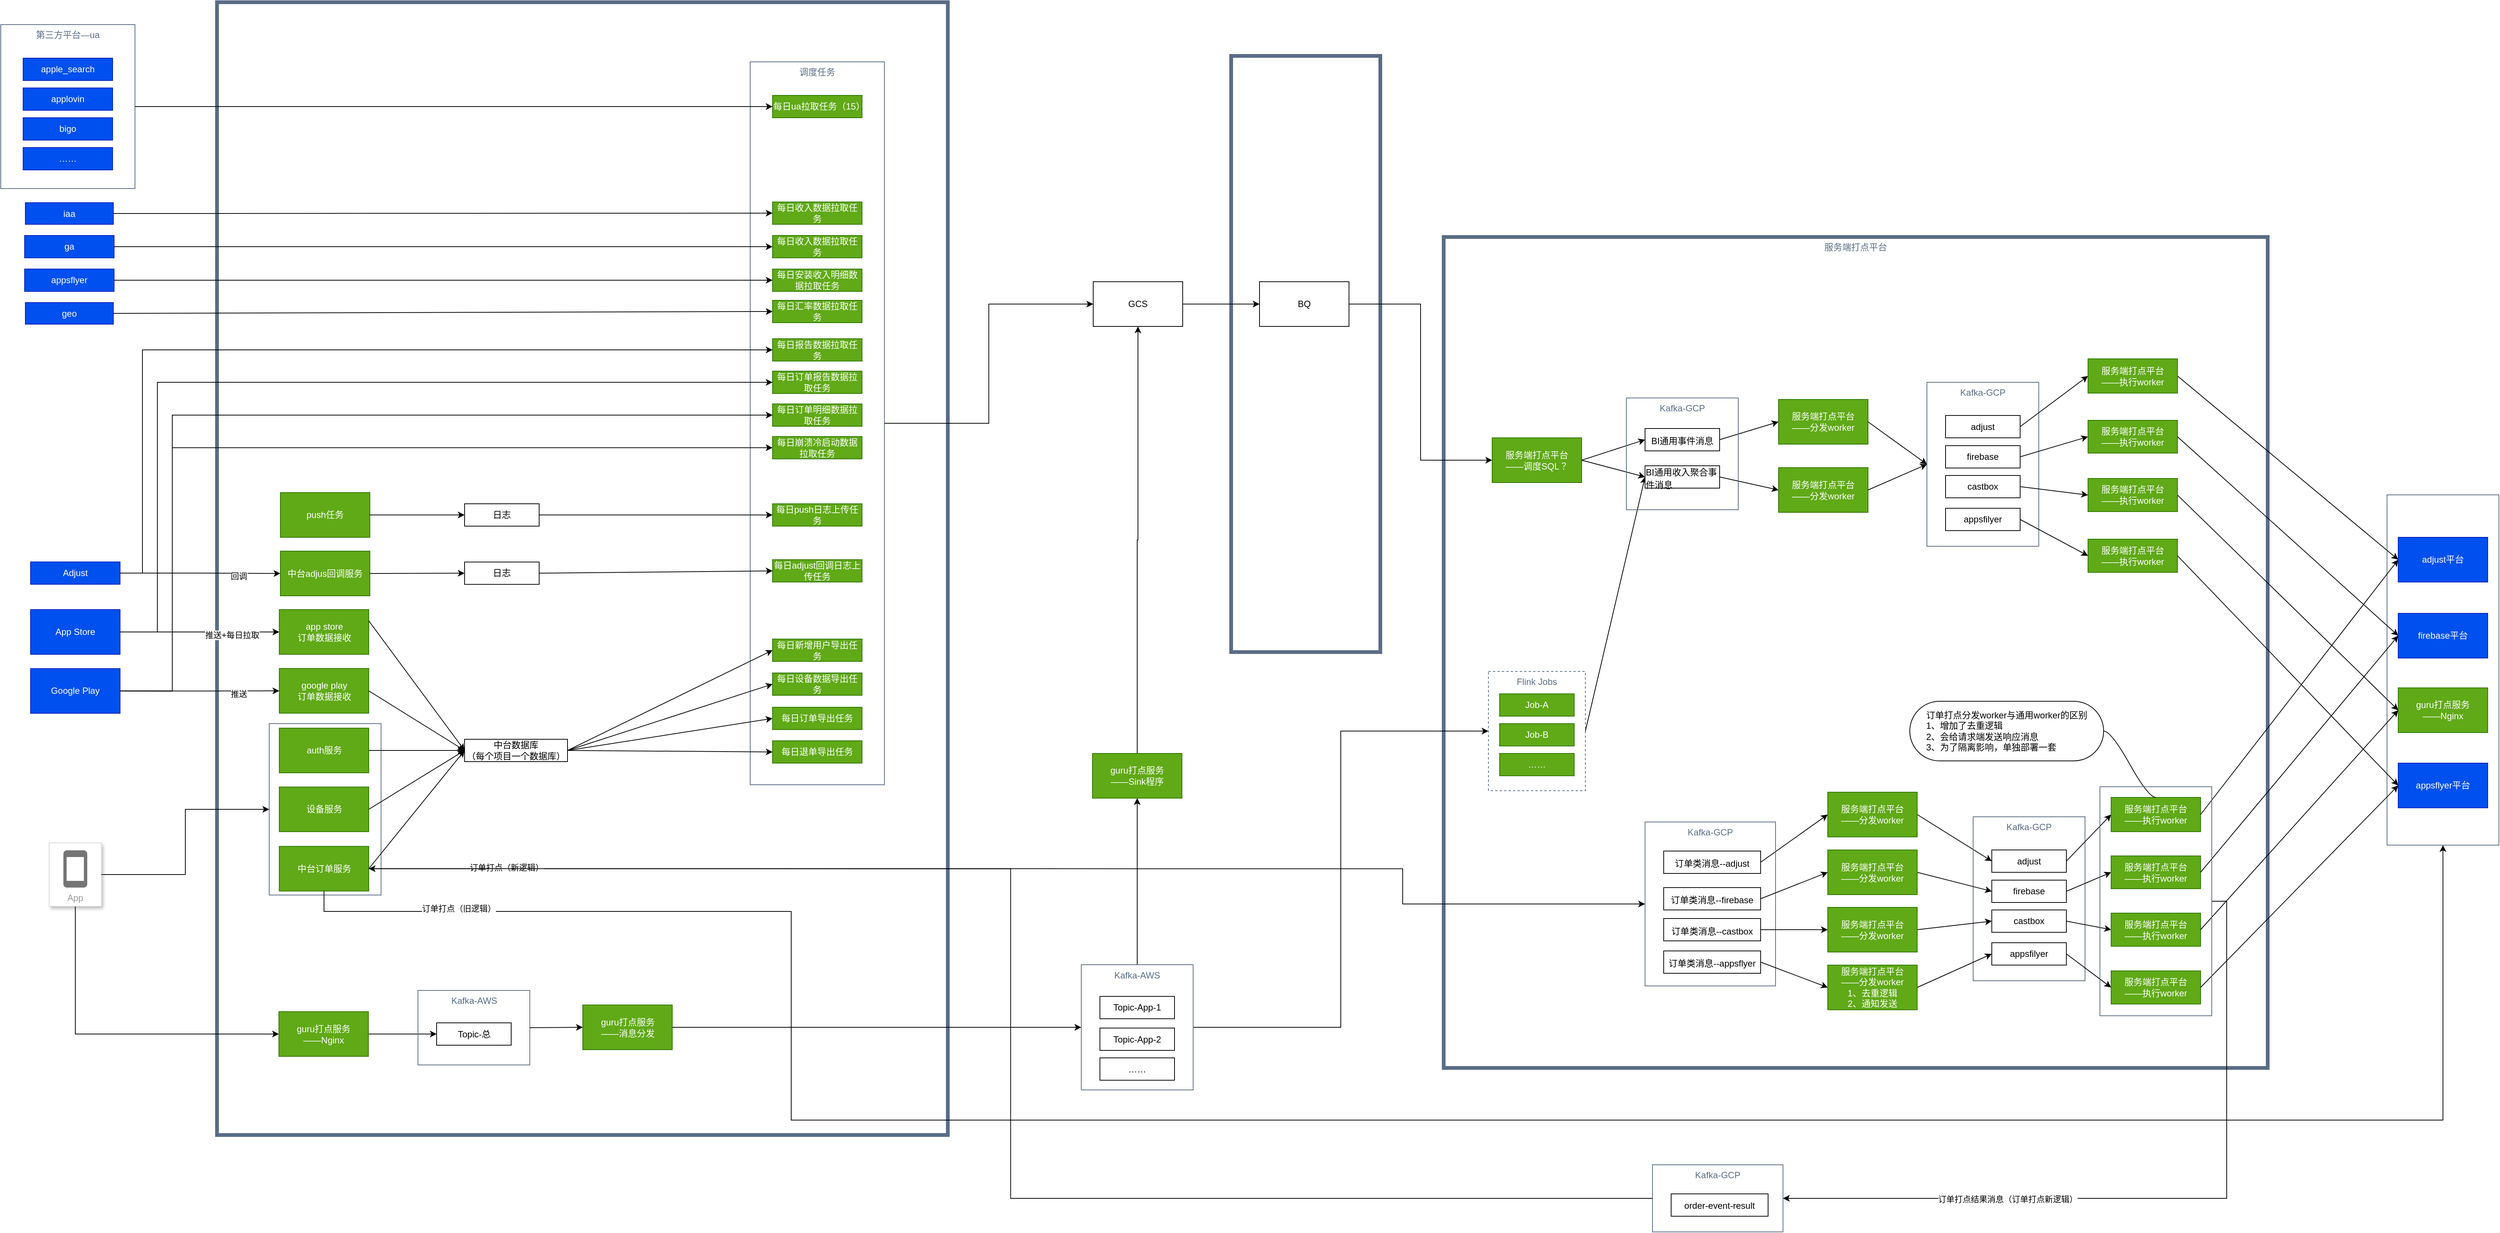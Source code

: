 <mxfile version="27.0.6">
  <diagram id="z6Ql2LUkFT9Ckbzt-jEz" name="第 1 页">
    <mxGraphModel dx="2493" dy="689" grid="1" gridSize="10" guides="1" tooltips="1" connect="1" arrows="1" fold="1" page="1" pageScale="1" pageWidth="827" pageHeight="1169" math="0" shadow="0">
      <root>
        <mxCell id="0" />
        <mxCell id="1" parent="0" />
        <mxCell id="hAyUHEkFQbPn4te4HX6G-1" value="" style="fillColor=none;strokeColor=#5A6C86;verticalAlign=top;fontStyle=0;fontColor=#5A6C86;whiteSpace=wrap;html=1;strokeWidth=5;" parent="1" vertex="1">
          <mxGeometry x="650" y="1240" width="980" height="1520" as="geometry" />
        </mxCell>
        <mxCell id="hAyUHEkFQbPn4te4HX6G-2" value="" style="fillColor=none;strokeColor=#5A6C86;verticalAlign=top;fontStyle=0;fontColor=#5A6C86;whiteSpace=wrap;html=1;" parent="1" vertex="1">
          <mxGeometry x="720" y="2208" width="150" height="230" as="geometry" />
        </mxCell>
        <mxCell id="hAyUHEkFQbPn4te4HX6G-5" value="" style="fillColor=none;strokeColor=#5A6C86;verticalAlign=top;fontStyle=0;fontColor=#5A6C86;whiteSpace=wrap;html=1;strokeWidth=5;" parent="1" vertex="1">
          <mxGeometry x="2010" y="1312" width="200" height="800" as="geometry" />
        </mxCell>
        <mxCell id="hAyUHEkFQbPn4te4HX6G-6" value="服务端打点平台" style="fillColor=none;strokeColor=#5A6C86;verticalAlign=top;fontStyle=0;fontColor=#5A6C86;whiteSpace=wrap;html=1;strokeWidth=5;" parent="1" vertex="1">
          <mxGeometry x="2295" y="1555" width="1105" height="1115" as="geometry" />
        </mxCell>
        <mxCell id="hAyUHEkFQbPn4te4HX6G-7" value="" style="fillColor=none;strokeColor=#5A6C86;verticalAlign=top;fontStyle=0;fontColor=#5A6C86;whiteSpace=wrap;html=1;" parent="1" vertex="1">
          <mxGeometry x="3560" y="1901" width="150" height="470" as="geometry" />
        </mxCell>
        <mxCell id="hAyUHEkFQbPn4te4HX6G-8" value="" style="edgeStyle=orthogonalEdgeStyle;rounded=0;orthogonalLoop=1;jettySize=auto;html=1;entryX=0;entryY=0.5;entryDx=0;entryDy=0;exitX=0.5;exitY=1;exitDx=0;exitDy=0;" parent="1" source="hAyUHEkFQbPn4te4HX6G-9" target="hAyUHEkFQbPn4te4HX6G-12" edge="1">
          <mxGeometry relative="1" as="geometry" />
        </mxCell>
        <mxCell id="hAyUHEkFQbPn4te4HX6G-9" value="App" style="strokeColor=#dddddd;shadow=1;strokeWidth=1;rounded=1;absoluteArcSize=1;arcSize=2;labelPosition=center;verticalLabelPosition=middle;align=center;verticalAlign=bottom;spacingLeft=0;fontColor=#999999;fontSize=12;whiteSpace=wrap;spacingBottom=2;html=1;" parent="1" vertex="1">
          <mxGeometry x="425" y="2368" width="70" height="85" as="geometry" />
        </mxCell>
        <mxCell id="hAyUHEkFQbPn4te4HX6G-10" value="" style="sketch=0;dashed=0;connectable=0;html=1;fillColor=#757575;strokeColor=none;shape=mxgraph.gcp2.phone;part=1;" parent="hAyUHEkFQbPn4te4HX6G-9" vertex="1">
          <mxGeometry x="0.5" width="32" height="50" relative="1" as="geometry">
            <mxPoint x="-16" y="10" as="offset" />
          </mxGeometry>
        </mxCell>
        <mxCell id="hAyUHEkFQbPn4te4HX6G-11" value="" style="edgeStyle=orthogonalEdgeStyle;rounded=0;orthogonalLoop=1;jettySize=auto;html=1;entryX=0;entryY=0.5;entryDx=0;entryDy=0;" parent="1" source="hAyUHEkFQbPn4te4HX6G-12" target="hAyUHEkFQbPn4te4HX6G-23" edge="1">
          <mxGeometry relative="1" as="geometry" />
        </mxCell>
        <mxCell id="hAyUHEkFQbPn4te4HX6G-12" value="guru打点服务&lt;div&gt;——Nginx&lt;/div&gt;" style="rounded=0;whiteSpace=wrap;html=1;fillColor=#60a917;strokeColor=#2D7600;fontColor=#ffffff;" parent="1" vertex="1">
          <mxGeometry x="733" y="2594.5" width="120" height="60" as="geometry" />
        </mxCell>
        <mxCell id="hAyUHEkFQbPn4te4HX6G-13" value="" style="rounded=0;orthogonalLoop=1;jettySize=auto;html=1;entryX=0;entryY=0.5;entryDx=0;entryDy=0;exitX=1;exitY=0.5;exitDx=0;exitDy=0;edgeStyle=orthogonalEdgeStyle;" parent="1" source="hAyUHEkFQbPn4te4HX6G-54" target="hAyUHEkFQbPn4te4HX6G-26" edge="1">
          <mxGeometry relative="1" as="geometry">
            <mxPoint x="2236" y="2102.57" as="sourcePoint" />
          </mxGeometry>
        </mxCell>
        <mxCell id="hAyUHEkFQbPn4te4HX6G-14" value="" style="edgeStyle=orthogonalEdgeStyle;rounded=0;orthogonalLoop=1;jettySize=auto;html=1;exitX=0.5;exitY=0;exitDx=0;exitDy=0;entryX=0.5;entryY=1;entryDx=0;entryDy=0;" parent="1" source="hAyUHEkFQbPn4te4HX6G-54" target="hAyUHEkFQbPn4te4HX6G-17" edge="1">
          <mxGeometry relative="1" as="geometry" />
        </mxCell>
        <mxCell id="hAyUHEkFQbPn4te4HX6G-15" value="" style="rounded=0;orthogonalLoop=1;jettySize=auto;html=1;exitX=1;exitY=0.5;exitDx=0;exitDy=0;entryX=0;entryY=0.5;entryDx=0;entryDy=0;" parent="1" source="hAyUHEkFQbPn4te4HX6G-26" target="hAyUHEkFQbPn4te4HX6G-92" edge="1">
          <mxGeometry relative="1" as="geometry">
            <mxPoint x="1791" y="1800" as="sourcePoint" />
            <mxPoint x="1911" y="2110" as="targetPoint" />
          </mxGeometry>
        </mxCell>
        <mxCell id="hAyUHEkFQbPn4te4HX6G-16" value="" style="edgeStyle=orthogonalEdgeStyle;rounded=0;orthogonalLoop=1;jettySize=auto;html=1;" parent="1" source="hAyUHEkFQbPn4te4HX6G-17" target="hAyUHEkFQbPn4te4HX6G-19" edge="1">
          <mxGeometry relative="1" as="geometry" />
        </mxCell>
        <mxCell id="hAyUHEkFQbPn4te4HX6G-17" value="guru打点服务&lt;div&gt;——Sink程序&lt;/div&gt;" style="rounded=0;whiteSpace=wrap;html=1;fillColor=#60a917;strokeColor=#2D7600;fontColor=#ffffff;" parent="1" vertex="1">
          <mxGeometry x="1824" y="2248" width="120" height="60" as="geometry" />
        </mxCell>
        <mxCell id="hAyUHEkFQbPn4te4HX6G-18" value="" style="edgeStyle=orthogonalEdgeStyle;rounded=0;orthogonalLoop=1;jettySize=auto;html=1;" parent="1" source="hAyUHEkFQbPn4te4HX6G-19" target="hAyUHEkFQbPn4te4HX6G-95" edge="1">
          <mxGeometry relative="1" as="geometry" />
        </mxCell>
        <mxCell id="hAyUHEkFQbPn4te4HX6G-19" value="GCS" style="rounded=0;whiteSpace=wrap;html=1;" parent="1" vertex="1">
          <mxGeometry x="1825" y="1615" width="120" height="60" as="geometry" />
        </mxCell>
        <mxCell id="hAyUHEkFQbPn4te4HX6G-20" value="" style="rounded=0;orthogonalLoop=1;jettySize=auto;html=1;exitX=1;exitY=0.5;exitDx=0;exitDy=0;entryX=0;entryY=0.5;entryDx=0;entryDy=0;" parent="1" source="hAyUHEkFQbPn4te4HX6G-117" target="hAyUHEkFQbPn4te4HX6G-94" edge="1">
          <mxGeometry relative="1" as="geometry">
            <mxPoint x="2228.048" y="1143" as="targetPoint" />
          </mxGeometry>
        </mxCell>
        <mxCell id="hAyUHEkFQbPn4te4HX6G-21" value="&lt;div&gt;服务端打点平台&lt;/div&gt;——分发worker" style="rounded=0;whiteSpace=wrap;html=1;fillColor=#60a917;strokeColor=#2D7600;fontColor=#ffffff;" parent="1" vertex="1">
          <mxGeometry x="2744" y="1773" width="120" height="60" as="geometry" />
        </mxCell>
        <mxCell id="hAyUHEkFQbPn4te4HX6G-22" value="Kafka-AWS" style="fillColor=none;strokeColor=#5A6C86;verticalAlign=top;fontStyle=0;fontColor=#5A6C86;whiteSpace=wrap;html=1;" parent="1" vertex="1">
          <mxGeometry x="919.5" y="2566" width="150" height="100" as="geometry" />
        </mxCell>
        <mxCell id="hAyUHEkFQbPn4te4HX6G-23" value="Topic-总" style="rounded=0;whiteSpace=wrap;html=1;movable=1;resizable=1;rotatable=1;deletable=1;editable=1;locked=0;connectable=1;" parent="1" vertex="1">
          <mxGeometry x="944.5" y="2609.5" width="100" height="30" as="geometry" />
        </mxCell>
        <mxCell id="hAyUHEkFQbPn4te4HX6G-24" style="edgeStyle=orthogonalEdgeStyle;rounded=0;orthogonalLoop=1;jettySize=auto;html=1;exitX=0.5;exitY=1;exitDx=0;exitDy=0;" parent="1" source="hAyUHEkFQbPn4te4HX6G-23" target="hAyUHEkFQbPn4te4HX6G-23" edge="1">
          <mxGeometry relative="1" as="geometry" />
        </mxCell>
        <mxCell id="hAyUHEkFQbPn4te4HX6G-25" style="edgeStyle=orthogonalEdgeStyle;rounded=0;orthogonalLoop=1;jettySize=auto;html=1;exitX=0.5;exitY=1;exitDx=0;exitDy=0;" parent="1" source="hAyUHEkFQbPn4te4HX6G-23" target="hAyUHEkFQbPn4te4HX6G-23" edge="1">
          <mxGeometry relative="1" as="geometry" />
        </mxCell>
        <mxCell id="hAyUHEkFQbPn4te4HX6G-26" value="Flink Jobs" style="fillColor=none;strokeColor=#5A6C86;verticalAlign=top;fontStyle=0;fontColor=#5A6C86;whiteSpace=wrap;html=1;dashed=1;" parent="1" vertex="1">
          <mxGeometry x="2355" y="2138" width="130" height="160" as="geometry" />
        </mxCell>
        <mxCell id="hAyUHEkFQbPn4te4HX6G-27" value="Job-A" style="rounded=0;whiteSpace=wrap;html=1;movable=1;resizable=1;rotatable=1;deletable=1;editable=1;locked=0;connectable=1;fillColor=#60a917;strokeColor=#2D7600;fontColor=#ffffff;" parent="1" vertex="1">
          <mxGeometry x="2370" y="2168" width="100" height="30" as="geometry" />
        </mxCell>
        <mxCell id="hAyUHEkFQbPn4te4HX6G-28" value="Job-B" style="rounded=0;whiteSpace=wrap;html=1;movable=1;resizable=1;rotatable=1;deletable=1;editable=1;locked=0;connectable=1;fillColor=#60a917;strokeColor=#2D7600;fontColor=#ffffff;" parent="1" vertex="1">
          <mxGeometry x="2370" y="2208" width="100" height="30" as="geometry" />
        </mxCell>
        <mxCell id="hAyUHEkFQbPn4te4HX6G-29" value="……" style="rounded=0;whiteSpace=wrap;html=1;movable=1;resizable=1;rotatable=1;deletable=1;editable=1;locked=0;connectable=1;fillColor=#60a917;strokeColor=#2D7600;fontColor=#ffffff;" parent="1" vertex="1">
          <mxGeometry x="2370" y="2248" width="100" height="30" as="geometry" />
        </mxCell>
        <mxCell id="hAyUHEkFQbPn4te4HX6G-30" value="" style="rounded=0;orthogonalLoop=1;jettySize=auto;html=1;exitX=1;exitY=0.5;exitDx=0;exitDy=0;entryX=0;entryY=0.5;entryDx=0;entryDy=0;" parent="1" source="hAyUHEkFQbPn4te4HX6G-21" target="hAyUHEkFQbPn4te4HX6G-70" edge="1">
          <mxGeometry relative="1" as="geometry">
            <mxPoint x="2589.0" y="454" as="sourcePoint" />
            <mxPoint x="3528" y="1110" as="targetPoint" />
          </mxGeometry>
        </mxCell>
        <mxCell id="hAyUHEkFQbPn4te4HX6G-31" value="&lt;div&gt;服务端打点平台&lt;/div&gt;——分发worker" style="rounded=0;whiteSpace=wrap;html=1;fillColor=#60a917;strokeColor=#2D7600;fontColor=#ffffff;" parent="1" vertex="1">
          <mxGeometry x="2744" y="1864.5" width="120" height="60" as="geometry" />
        </mxCell>
        <mxCell id="hAyUHEkFQbPn4te4HX6G-32" value="" style="rounded=0;orthogonalLoop=1;jettySize=auto;html=1;exitX=1;exitY=0.5;exitDx=0;exitDy=0;entryX=0;entryY=0.5;entryDx=0;entryDy=0;" parent="1" source="hAyUHEkFQbPn4te4HX6G-91" target="hAyUHEkFQbPn4te4HX6G-21" edge="1">
          <mxGeometry relative="1" as="geometry">
            <mxPoint x="2300" y="1213" as="sourcePoint" />
            <mxPoint x="2534" y="1214" as="targetPoint" />
          </mxGeometry>
        </mxCell>
        <mxCell id="hAyUHEkFQbPn4te4HX6G-33" value="" style="rounded=0;orthogonalLoop=1;jettySize=auto;html=1;exitX=1;exitY=0.5;exitDx=0;exitDy=0;entryX=0;entryY=0.5;entryDx=0;entryDy=0;" parent="1" source="hAyUHEkFQbPn4te4HX6G-92" target="hAyUHEkFQbPn4te4HX6G-31" edge="1">
          <mxGeometry relative="1" as="geometry">
            <mxPoint x="2349" y="1223" as="sourcePoint" />
            <mxPoint x="2179.0" y="1471.0" as="targetPoint" />
          </mxGeometry>
        </mxCell>
        <mxCell id="hAyUHEkFQbPn4te4HX6G-34" value="" style="rounded=0;orthogonalLoop=1;jettySize=auto;html=1;exitX=1;exitY=0.5;exitDx=0;exitDy=0;entryX=0;entryY=0.5;entryDx=0;entryDy=0;" parent="1" source="hAyUHEkFQbPn4te4HX6G-94" target="hAyUHEkFQbPn4te4HX6G-131" edge="1">
          <mxGeometry relative="1" as="geometry">
            <mxPoint x="2560" y="745" as="sourcePoint" />
            <mxPoint x="2659" y="560" as="targetPoint" />
          </mxGeometry>
        </mxCell>
        <mxCell id="hAyUHEkFQbPn4te4HX6G-35" value="&lt;div&gt;服务端打点平台&lt;/div&gt;——调度SQL？" style="rounded=0;whiteSpace=wrap;html=1;fillColor=#60a917;strokeColor=#2D7600;fontColor=#ffffff;" parent="1" vertex="1">
          <mxGeometry x="2360" y="1824.5" width="120" height="60" as="geometry" />
        </mxCell>
        <mxCell id="hAyUHEkFQbPn4te4HX6G-36" value="" style="edgeStyle=orthogonalEdgeStyle;rounded=0;orthogonalLoop=1;jettySize=auto;html=1;entryX=0;entryY=0.5;entryDx=0;entryDy=0;exitX=1;exitY=0.5;exitDx=0;exitDy=0;" parent="1" source="hAyUHEkFQbPn4te4HX6G-95" target="hAyUHEkFQbPn4te4HX6G-35" edge="1">
          <mxGeometry relative="1" as="geometry">
            <mxPoint x="1635" y="830" as="sourcePoint" />
            <mxPoint x="1635" y="890" as="targetPoint" />
          </mxGeometry>
        </mxCell>
        <mxCell id="hAyUHEkFQbPn4te4HX6G-37" value="" style="rounded=0;orthogonalLoop=1;jettySize=auto;html=1;entryX=0;entryY=0.5;entryDx=0;entryDy=0;exitX=1;exitY=0.5;exitDx=0;exitDy=0;" parent="1" source="hAyUHEkFQbPn4te4HX6G-35" target="hAyUHEkFQbPn4te4HX6G-91" edge="1">
          <mxGeometry relative="1" as="geometry">
            <mxPoint x="1165" y="770" as="sourcePoint" />
            <mxPoint x="1306" y="920" as="targetPoint" />
          </mxGeometry>
        </mxCell>
        <mxCell id="hAyUHEkFQbPn4te4HX6G-38" value="" style="rounded=0;orthogonalLoop=1;jettySize=auto;html=1;exitX=1;exitY=0.5;exitDx=0;exitDy=0;entryX=0;entryY=0.5;entryDx=0;entryDy=0;" parent="1" source="hAyUHEkFQbPn4te4HX6G-35" target="hAyUHEkFQbPn4te4HX6G-92" edge="1">
          <mxGeometry relative="1" as="geometry">
            <mxPoint x="1426" y="920" as="sourcePoint" />
            <mxPoint x="1515" y="682" as="targetPoint" />
          </mxGeometry>
        </mxCell>
        <mxCell id="hAyUHEkFQbPn4te4HX6G-39" value="guru打点服务&lt;div&gt;——消息分发&lt;/div&gt;" style="rounded=0;whiteSpace=wrap;html=1;fillColor=#60a917;strokeColor=#2D7600;fontColor=#ffffff;" parent="1" vertex="1">
          <mxGeometry x="1140.5" y="2585.5" width="120" height="60" as="geometry" />
        </mxCell>
        <mxCell id="hAyUHEkFQbPn4te4HX6G-40" value="" style="rounded=0;orthogonalLoop=1;jettySize=auto;html=1;entryX=0;entryY=0.5;entryDx=0;entryDy=0;exitX=1;exitY=0.5;exitDx=0;exitDy=0;" parent="1" source="hAyUHEkFQbPn4te4HX6G-22" target="hAyUHEkFQbPn4te4HX6G-39" edge="1">
          <mxGeometry relative="1" as="geometry">
            <mxPoint x="657.5" y="2659.5" as="sourcePoint" />
            <mxPoint x="762.5" y="2624.5" as="targetPoint" />
          </mxGeometry>
        </mxCell>
        <mxCell id="hAyUHEkFQbPn4te4HX6G-41" value="" style="rounded=0;orthogonalLoop=1;jettySize=auto;html=1;exitX=1;exitY=0.5;exitDx=0;exitDy=0;entryX=0;entryY=0.5;entryDx=0;entryDy=0;" parent="1" source="hAyUHEkFQbPn4te4HX6G-39" target="hAyUHEkFQbPn4te4HX6G-54" edge="1">
          <mxGeometry relative="1" as="geometry">
            <mxPoint x="545" y="1989" as="sourcePoint" />
            <mxPoint x="650" y="1989" as="targetPoint" />
          </mxGeometry>
        </mxCell>
        <mxCell id="hAyUHEkFQbPn4te4HX6G-42" value="第三方平台—ua" style="fillColor=none;strokeColor=#5A6C86;verticalAlign=top;fontStyle=0;fontColor=#5A6C86;whiteSpace=wrap;html=1;" parent="1" vertex="1">
          <mxGeometry x="360" y="1270" width="180" height="220" as="geometry" />
        </mxCell>
        <mxCell id="hAyUHEkFQbPn4te4HX6G-43" value="applovin" style="rounded=0;whiteSpace=wrap;html=1;fillColor=#0050ef;fontColor=#ffffff;strokeColor=#001DBC;" parent="1" vertex="1">
          <mxGeometry x="390" y="1355" width="120" height="30" as="geometry" />
        </mxCell>
        <mxCell id="hAyUHEkFQbPn4te4HX6G-44" value="apple_search" style="rounded=0;whiteSpace=wrap;html=1;fillColor=#0050ef;fontColor=#ffffff;strokeColor=#001DBC;" parent="1" vertex="1">
          <mxGeometry x="390" y="1315" width="120" height="30" as="geometry" />
        </mxCell>
        <mxCell id="hAyUHEkFQbPn4te4HX6G-45" value="bigo" style="rounded=0;whiteSpace=wrap;html=1;fillColor=#0050ef;fontColor=#ffffff;strokeColor=#001DBC;" parent="1" vertex="1">
          <mxGeometry x="390" y="1395" width="120" height="30" as="geometry" />
        </mxCell>
        <mxCell id="hAyUHEkFQbPn4te4HX6G-46" value="……" style="rounded=0;whiteSpace=wrap;html=1;fillColor=#0050ef;fontColor=#ffffff;strokeColor=#001DBC;" parent="1" vertex="1">
          <mxGeometry x="390" y="1435" width="120" height="30" as="geometry" />
        </mxCell>
        <mxCell id="hAyUHEkFQbPn4te4HX6G-47" value="调度任务" style="fillColor=none;strokeColor=#5A6C86;verticalAlign=top;fontStyle=0;fontColor=#5A6C86;whiteSpace=wrap;html=1;" parent="1" vertex="1">
          <mxGeometry x="1365" y="1320" width="180" height="970" as="geometry" />
        </mxCell>
        <mxCell id="hAyUHEkFQbPn4te4HX6G-48" value="每日收入数据拉取任务" style="rounded=0;whiteSpace=wrap;html=1;fillColor=#60a917;fontColor=#ffffff;strokeColor=#2D7600;" parent="1" vertex="1">
          <mxGeometry x="1395" y="1508" width="120" height="30" as="geometry" />
        </mxCell>
        <mxCell id="hAyUHEkFQbPn4te4HX6G-49" value="每日ua拉取任务（15）" style="rounded=0;whiteSpace=wrap;html=1;fillColor=#60a917;fontColor=#ffffff;strokeColor=#2D7600;" parent="1" vertex="1">
          <mxGeometry x="1395" y="1365" width="120" height="30" as="geometry" />
        </mxCell>
        <mxCell id="hAyUHEkFQbPn4te4HX6G-50" value="每日崩溃冷启动数据拉取任务" style="rounded=0;whiteSpace=wrap;html=1;fillColor=#60a917;fontColor=#ffffff;strokeColor=#2D7600;" parent="1" vertex="1">
          <mxGeometry x="1395" y="1822.75" width="120" height="30" as="geometry" />
        </mxCell>
        <mxCell id="hAyUHEkFQbPn4te4HX6G-51" value="每日汇率数据拉取任务" style="rounded=0;whiteSpace=wrap;html=1;fillColor=#60a917;fontColor=#ffffff;strokeColor=#2D7600;" parent="1" vertex="1">
          <mxGeometry x="1395" y="1640" width="120" height="30" as="geometry" />
        </mxCell>
        <mxCell id="hAyUHEkFQbPn4te4HX6G-52" value="每日adjust回调日志上传任务" style="rounded=0;whiteSpace=wrap;html=1;fillColor=#60a917;fontColor=#ffffff;strokeColor=#2D7600;" parent="1" vertex="1">
          <mxGeometry x="1395" y="1988" width="120" height="30" as="geometry" />
        </mxCell>
        <mxCell id="hAyUHEkFQbPn4te4HX6G-53" value="" style="rounded=0;orthogonalLoop=1;jettySize=auto;html=1;exitX=1;exitY=0.5;exitDx=0;exitDy=0;" parent="1" source="hAyUHEkFQbPn4te4HX6G-42" target="hAyUHEkFQbPn4te4HX6G-49" edge="1">
          <mxGeometry relative="1" as="geometry">
            <mxPoint x="1389" y="1276" as="sourcePoint" />
            <mxPoint x="1494" y="1250" as="targetPoint" />
          </mxGeometry>
        </mxCell>
        <mxCell id="hAyUHEkFQbPn4te4HX6G-54" value="Kafka-AWS" style="fillColor=none;strokeColor=#5A6C86;verticalAlign=top;fontStyle=0;fontColor=#5A6C86;whiteSpace=wrap;html=1;" parent="1" vertex="1">
          <mxGeometry x="1809" y="2531.5" width="150" height="168" as="geometry" />
        </mxCell>
        <mxCell id="hAyUHEkFQbPn4te4HX6G-55" style="edgeStyle=orthogonalEdgeStyle;rounded=0;orthogonalLoop=1;jettySize=auto;html=1;exitX=0.5;exitY=1;exitDx=0;exitDy=0;" parent="1" edge="1">
          <mxGeometry relative="1" as="geometry">
            <mxPoint x="1424" y="1925" as="sourcePoint" />
            <mxPoint x="1424" y="1925" as="targetPoint" />
          </mxGeometry>
        </mxCell>
        <mxCell id="hAyUHEkFQbPn4te4HX6G-56" style="edgeStyle=orthogonalEdgeStyle;rounded=0;orthogonalLoop=1;jettySize=auto;html=1;exitX=0.5;exitY=1;exitDx=0;exitDy=0;" parent="1" edge="1">
          <mxGeometry relative="1" as="geometry">
            <mxPoint x="1424" y="1925" as="sourcePoint" />
            <mxPoint x="1424" y="1925" as="targetPoint" />
          </mxGeometry>
        </mxCell>
        <mxCell id="hAyUHEkFQbPn4te4HX6G-57" value="Topic-App-2" style="rounded=0;whiteSpace=wrap;html=1;movable=1;resizable=1;rotatable=1;deletable=1;editable=1;locked=0;connectable=1;" parent="1" vertex="1">
          <mxGeometry x="1834" y="2616.5" width="100" height="30" as="geometry" />
        </mxCell>
        <mxCell id="hAyUHEkFQbPn4te4HX6G-58" value="……" style="rounded=0;whiteSpace=wrap;html=1;movable=1;resizable=1;rotatable=1;deletable=1;editable=1;locked=0;connectable=1;" parent="1" vertex="1">
          <mxGeometry x="1834" y="2656.5" width="100" height="30" as="geometry" />
        </mxCell>
        <mxCell id="hAyUHEkFQbPn4te4HX6G-59" value="Topic-App-1" style="rounded=0;whiteSpace=wrap;html=1;movable=1;resizable=1;rotatable=1;deletable=1;editable=1;locked=0;connectable=1;" parent="1" vertex="1">
          <mxGeometry x="1834" y="2574" width="100" height="30" as="geometry" />
        </mxCell>
        <mxCell id="hAyUHEkFQbPn4te4HX6G-60" value="" style="edgeStyle=orthogonalEdgeStyle;rounded=0;orthogonalLoop=1;jettySize=auto;html=1;exitX=1;exitY=0.5;exitDx=0;exitDy=0;entryX=0;entryY=0.5;entryDx=0;entryDy=0;" parent="1" source="hAyUHEkFQbPn4te4HX6G-47" target="hAyUHEkFQbPn4te4HX6G-19" edge="1">
          <mxGeometry relative="1" as="geometry">
            <mxPoint x="1765" y="1370" as="sourcePoint" />
            <mxPoint x="2023" y="1370" as="targetPoint" />
          </mxGeometry>
        </mxCell>
        <mxCell id="hAyUHEkFQbPn4te4HX6G-61" value="中台数据库&lt;div&gt;（每个项目一个数据库）&lt;/div&gt;" style="rounded=0;whiteSpace=wrap;html=1;movable=1;resizable=1;rotatable=1;deletable=1;editable=1;locked=0;connectable=1;" parent="1" vertex="1">
          <mxGeometry x="982" y="2229" width="138" height="30" as="geometry" />
        </mxCell>
        <mxCell id="hAyUHEkFQbPn4te4HX6G-62" value="中台adjus回调服务" style="rounded=0;whiteSpace=wrap;html=1;fillColor=#60a917;strokeColor=#2D7600;fontColor=#ffffff;" parent="1" vertex="1">
          <mxGeometry x="735" y="1976.5" width="120" height="60" as="geometry" />
        </mxCell>
        <mxCell id="hAyUHEkFQbPn4te4HX6G-63" value="push任务" style="rounded=0;whiteSpace=wrap;html=1;fillColor=#60a917;strokeColor=#2D7600;fontColor=#ffffff;" parent="1" vertex="1">
          <mxGeometry x="735" y="1898" width="120" height="60" as="geometry" />
        </mxCell>
        <mxCell id="hAyUHEkFQbPn4te4HX6G-64" value="" style="rounded=0;orthogonalLoop=1;jettySize=auto;html=1;exitX=1;exitY=0.5;exitDx=0;exitDy=0;entryX=0;entryY=0.5;entryDx=0;entryDy=0;" parent="1" source="hAyUHEkFQbPn4te4HX6G-61" target="hAyUHEkFQbPn4te4HX6G-160" edge="1">
          <mxGeometry relative="1" as="geometry">
            <mxPoint x="1175" y="1691.91" as="sourcePoint" />
            <mxPoint x="1550" y="1950" as="targetPoint" />
          </mxGeometry>
        </mxCell>
        <mxCell id="hAyUHEkFQbPn4te4HX6G-65" value="" style="rounded=0;orthogonalLoop=1;jettySize=auto;html=1;entryX=0;entryY=0.5;entryDx=0;entryDy=0;exitX=1;exitY=0.5;exitDx=0;exitDy=0;" parent="1" source="hAyUHEkFQbPn4te4HX6G-112" target="hAyUHEkFQbPn4te4HX6G-52" edge="1">
          <mxGeometry x="0.002" relative="1" as="geometry">
            <mxPoint x="1712.5" y="1820" as="sourcePoint" />
            <mxPoint x="1785.5" y="1750" as="targetPoint" />
            <mxPoint as="offset" />
          </mxGeometry>
        </mxCell>
        <mxCell id="hAyUHEkFQbPn4te4HX6G-66" value="" style="rounded=0;orthogonalLoop=1;jettySize=auto;html=1;entryX=0;entryY=0.5;entryDx=0;entryDy=0;exitX=1;exitY=0.5;exitDx=0;exitDy=0;" parent="1" source="hAyUHEkFQbPn4te4HX6G-114" target="hAyUHEkFQbPn4te4HX6G-67" edge="1">
          <mxGeometry relative="1" as="geometry">
            <mxPoint x="1722.5" y="1830" as="sourcePoint" />
            <mxPoint x="1795.5" y="1760" as="targetPoint" />
          </mxGeometry>
        </mxCell>
        <mxCell id="hAyUHEkFQbPn4te4HX6G-67" value="每日push日志上传任务" style="rounded=0;whiteSpace=wrap;html=1;fillColor=#60a917;fontColor=#ffffff;strokeColor=#2D7600;" parent="1" vertex="1">
          <mxGeometry x="1395" y="1913" width="120" height="30" as="geometry" />
        </mxCell>
        <mxCell id="hAyUHEkFQbPn4te4HX6G-68" value="google play&lt;div&gt;订单数据接收&lt;/div&gt;" style="rounded=0;whiteSpace=wrap;html=1;fillColor=#60a917;strokeColor=#2D7600;fontColor=#ffffff;" parent="1" vertex="1">
          <mxGeometry x="733.5" y="2134" width="120" height="60" as="geometry" />
        </mxCell>
        <mxCell id="hAyUHEkFQbPn4te4HX6G-69" value="" style="rounded=0;orthogonalLoop=1;jettySize=auto;html=1;entryX=0;entryY=0.5;entryDx=0;entryDy=0;exitX=1;exitY=0.5;exitDx=0;exitDy=0;" parent="1" source="hAyUHEkFQbPn4te4HX6G-68" target="hAyUHEkFQbPn4te4HX6G-61" edge="1">
          <mxGeometry relative="1" as="geometry">
            <mxPoint x="1165" y="2098.16" as="sourcePoint" />
            <mxPoint x="1385" y="2133.16" as="targetPoint" />
          </mxGeometry>
        </mxCell>
        <mxCell id="hAyUHEkFQbPn4te4HX6G-70" value="Kafka-GCP" style="fillColor=none;strokeColor=#5A6C86;verticalAlign=top;fontStyle=0;fontColor=#5A6C86;whiteSpace=wrap;html=1;" parent="1" vertex="1">
          <mxGeometry x="2943" y="1750" width="150" height="220" as="geometry" />
        </mxCell>
        <mxCell id="hAyUHEkFQbPn4te4HX6G-71" value="adjust" style="rounded=0;whiteSpace=wrap;html=1;movable=1;resizable=1;rotatable=1;deletable=1;editable=1;locked=0;connectable=1;" parent="1" vertex="1">
          <mxGeometry x="2968" y="1794.5" width="100" height="30" as="geometry" />
        </mxCell>
        <mxCell id="hAyUHEkFQbPn4te4HX6G-72" value="firebase" style="rounded=0;whiteSpace=wrap;html=1;movable=1;resizable=1;rotatable=1;deletable=1;editable=1;locked=0;connectable=1;" parent="1" vertex="1">
          <mxGeometry x="2968" y="1835" width="100" height="30" as="geometry" />
        </mxCell>
        <mxCell id="hAyUHEkFQbPn4te4HX6G-73" value="castbox" style="rounded=0;whiteSpace=wrap;html=1;movable=1;resizable=1;rotatable=1;deletable=1;editable=1;locked=0;connectable=1;" parent="1" vertex="1">
          <mxGeometry x="2968" y="1875" width="100" height="30" as="geometry" />
        </mxCell>
        <mxCell id="hAyUHEkFQbPn4te4HX6G-74" value="" style="rounded=0;orthogonalLoop=1;jettySize=auto;html=1;exitX=1;exitY=0.5;exitDx=0;exitDy=0;entryX=0;entryY=0.5;entryDx=0;entryDy=0;" parent="1" source="hAyUHEkFQbPn4te4HX6G-71" target="hAyUHEkFQbPn4te4HX6G-76" edge="1">
          <mxGeometry relative="1" as="geometry">
            <mxPoint x="3127" y="1799" as="sourcePoint" />
          </mxGeometry>
        </mxCell>
        <mxCell id="hAyUHEkFQbPn4te4HX6G-75" value="" style="rounded=0;orthogonalLoop=1;jettySize=auto;html=1;entryX=0;entryY=0.5;entryDx=0;entryDy=0;exitX=1;exitY=0.5;exitDx=0;exitDy=0;" parent="1" source="hAyUHEkFQbPn4te4HX6G-76" target="hAyUHEkFQbPn4te4HX6G-77" edge="1">
          <mxGeometry relative="1" as="geometry" />
        </mxCell>
        <mxCell id="hAyUHEkFQbPn4te4HX6G-76" value="&lt;div&gt;服务端打点平台&lt;/div&gt;——执行worker" style="rounded=0;whiteSpace=wrap;html=1;fillColor=#60a917;strokeColor=#2D7600;fontColor=#ffffff;" parent="1" vertex="1">
          <mxGeometry x="3159" y="1718.5" width="120" height="46" as="geometry" />
        </mxCell>
        <mxCell id="hAyUHEkFQbPn4te4HX6G-77" value="adjust平台" style="rounded=0;whiteSpace=wrap;html=1;fillColor=#0050ef;fontColor=#ffffff;strokeColor=#001DBC;" parent="1" vertex="1">
          <mxGeometry x="3575" y="1958" width="120" height="60" as="geometry" />
        </mxCell>
        <mxCell id="hAyUHEkFQbPn4te4HX6G-78" value="" style="rounded=0;orthogonalLoop=1;jettySize=auto;html=1;entryX=0;entryY=0.5;entryDx=0;entryDy=0;exitX=1;exitY=0.5;exitDx=0;exitDy=0;" parent="1" source="hAyUHEkFQbPn4te4HX6G-72" target="hAyUHEkFQbPn4te4HX6G-79" edge="1">
          <mxGeometry relative="1" as="geometry">
            <mxPoint x="3127" y="1839" as="sourcePoint" />
          </mxGeometry>
        </mxCell>
        <mxCell id="hAyUHEkFQbPn4te4HX6G-79" value="&lt;div&gt;服务端打点平台&lt;/div&gt;——执行worker" style="rounded=0;whiteSpace=wrap;html=1;fillColor=#60a917;strokeColor=#2D7600;fontColor=#ffffff;" parent="1" vertex="1">
          <mxGeometry x="3159" y="1801" width="120" height="44" as="geometry" />
        </mxCell>
        <mxCell id="hAyUHEkFQbPn4te4HX6G-80" value="&lt;div&gt;服务端打点平台&lt;/div&gt;——执行worker" style="rounded=0;whiteSpace=wrap;html=1;fillColor=#60a917;strokeColor=#2D7600;fontColor=#ffffff;" parent="1" vertex="1">
          <mxGeometry x="3159" y="1879" width="120" height="44.5" as="geometry" />
        </mxCell>
        <mxCell id="hAyUHEkFQbPn4te4HX6G-81" value="" style="rounded=0;orthogonalLoop=1;jettySize=auto;html=1;entryX=0;entryY=0.5;entryDx=0;entryDy=0;exitX=1;exitY=0.5;exitDx=0;exitDy=0;" parent="1" source="hAyUHEkFQbPn4te4HX6G-73" target="hAyUHEkFQbPn4te4HX6G-80" edge="1">
          <mxGeometry relative="1" as="geometry">
            <mxPoint x="3127" y="1879" as="sourcePoint" />
            <mxPoint x="3206" y="1776" as="targetPoint" />
          </mxGeometry>
        </mxCell>
        <mxCell id="hAyUHEkFQbPn4te4HX6G-82" value="firebase平台" style="rounded=0;whiteSpace=wrap;html=1;fillColor=#0050ef;fontColor=#ffffff;strokeColor=#001DBC;" parent="1" vertex="1">
          <mxGeometry x="3575" y="2060" width="120" height="60" as="geometry" />
        </mxCell>
        <mxCell id="hAyUHEkFQbPn4te4HX6G-83" value="guru打点服务&lt;div&gt;——Nginx&lt;/div&gt;" style="rounded=0;whiteSpace=wrap;html=1;fillColor=#60a917;fontColor=#ffffff;strokeColor=#2D7600;" parent="1" vertex="1">
          <mxGeometry x="3575" y="2160" width="120" height="60" as="geometry" />
        </mxCell>
        <mxCell id="hAyUHEkFQbPn4te4HX6G-84" value="" style="rounded=0;orthogonalLoop=1;jettySize=auto;html=1;entryX=0;entryY=0.5;entryDx=0;entryDy=0;exitX=1;exitY=0.5;exitDx=0;exitDy=0;" parent="1" source="hAyUHEkFQbPn4te4HX6G-80" target="hAyUHEkFQbPn4te4HX6G-83" edge="1">
          <mxGeometry relative="1" as="geometry">
            <mxPoint x="3079" y="2035.47" as="sourcePoint" />
            <mxPoint x="3203" y="2036.47" as="targetPoint" />
          </mxGeometry>
        </mxCell>
        <mxCell id="hAyUHEkFQbPn4te4HX6G-85" value="" style="rounded=0;orthogonalLoop=1;jettySize=auto;html=1;entryX=0;entryY=0.5;entryDx=0;entryDy=0;exitX=1;exitY=0.5;exitDx=0;exitDy=0;" parent="1" source="hAyUHEkFQbPn4te4HX6G-79" target="hAyUHEkFQbPn4te4HX6G-82" edge="1">
          <mxGeometry relative="1" as="geometry">
            <mxPoint x="3169" y="1834" as="sourcePoint" />
            <mxPoint x="3293" y="1835" as="targetPoint" />
          </mxGeometry>
        </mxCell>
        <mxCell id="hAyUHEkFQbPn4te4HX6G-86" value="" style="rounded=0;orthogonalLoop=1;jettySize=auto;html=1;exitX=1;exitY=0.5;exitDx=0;exitDy=0;entryX=0;entryY=0.5;entryDx=0;entryDy=0;edgeStyle=orthogonalEdgeStyle;" parent="1" source="hAyUHEkFQbPn4te4HX6G-115" target="hAyUHEkFQbPn4te4HX6G-116" edge="1">
          <mxGeometry relative="1" as="geometry">
            <mxPoint x="2410" y="1890" as="sourcePoint" />
            <mxPoint x="2365" y="1930" as="targetPoint" />
            <Array as="points">
              <mxPoint x="2240" y="2403" />
              <mxPoint x="2240" y="2450" />
            </Array>
          </mxGeometry>
        </mxCell>
        <mxCell id="hAyUHEkFQbPn4te4HX6G-87" value="订单打点（新逻辑）" style="edgeLabel;html=1;align=center;verticalAlign=middle;resizable=0;points=[];" parent="hAyUHEkFQbPn4te4HX6G-86" vertex="1" connectable="0">
          <mxGeometry x="-0.791" y="2" relative="1" as="geometry">
            <mxPoint as="offset" />
          </mxGeometry>
        </mxCell>
        <mxCell id="hAyUHEkFQbPn4te4HX6G-88" value="" style="rounded=0;orthogonalLoop=1;jettySize=auto;html=1;entryX=0.5;entryY=1;entryDx=0;entryDy=0;exitX=0.5;exitY=1;exitDx=0;exitDy=0;edgeStyle=orthogonalEdgeStyle;" parent="1" source="hAyUHEkFQbPn4te4HX6G-115" target="hAyUHEkFQbPn4te4HX6G-7" edge="1">
          <mxGeometry relative="1" as="geometry">
            <mxPoint x="1145" y="2280" as="sourcePoint" />
            <mxPoint x="2285" y="1840" as="targetPoint" />
            <Array as="points">
              <mxPoint x="794" y="2460" />
              <mxPoint x="1420" y="2460" />
              <mxPoint x="1420" y="2740" />
              <mxPoint x="3635" y="2740" />
            </Array>
          </mxGeometry>
        </mxCell>
        <mxCell id="hAyUHEkFQbPn4te4HX6G-89" value="订单打点（旧逻辑）" style="edgeLabel;html=1;align=center;verticalAlign=middle;resizable=0;points=[];" parent="hAyUHEkFQbPn4te4HX6G-88" vertex="1" connectable="0">
          <mxGeometry x="-0.882" y="4" relative="1" as="geometry">
            <mxPoint as="offset" />
          </mxGeometry>
        </mxCell>
        <mxCell id="hAyUHEkFQbPn4te4HX6G-90" value="Kafka-GCP" style="fillColor=none;strokeColor=#5A6C86;verticalAlign=top;fontStyle=0;fontColor=#5A6C86;whiteSpace=wrap;html=1;" parent="1" vertex="1">
          <mxGeometry x="2540" y="1771" width="150" height="150" as="geometry" />
        </mxCell>
        <mxCell id="hAyUHEkFQbPn4te4HX6G-91" value="&lt;p style=&quot;margin: 0px; font-variant-numeric: normal; font-variant-east-asian: normal; font-variant-alternates: normal; font-size-adjust: none; font-kerning: auto; font-optical-sizing: auto; font-feature-settings: normal; font-variation-settings: normal; font-variant-position: normal; font-variant-emoji: normal; font-stretch: normal; line-height: normal; text-align: start;&quot; class=&quot;p1&quot;&gt;BI通用事件消息&lt;/p&gt;" style="rounded=0;whiteSpace=wrap;html=1;movable=1;resizable=1;rotatable=1;deletable=1;editable=1;locked=0;connectable=1;" parent="1" vertex="1">
          <mxGeometry x="2565" y="1812" width="100" height="30" as="geometry" />
        </mxCell>
        <mxCell id="hAyUHEkFQbPn4te4HX6G-92" value="&lt;p style=&quot;margin: 0px; font-variant-numeric: normal; font-variant-east-asian: normal; font-variant-alternates: normal; font-size-adjust: none; font-kerning: auto; font-optical-sizing: auto; font-feature-settings: normal; font-variation-settings: normal; font-variant-position: normal; font-variant-emoji: normal; font-stretch: normal; line-height: normal; text-align: start;&quot; class=&quot;p1&quot;&gt;BI通用收入聚合事件消息&lt;/p&gt;" style="rounded=0;whiteSpace=wrap;html=1;movable=1;resizable=1;rotatable=1;deletable=1;editable=1;locked=0;connectable=1;" parent="1" vertex="1">
          <mxGeometry x="2565" y="1862" width="100" height="30" as="geometry" />
        </mxCell>
        <mxCell id="hAyUHEkFQbPn4te4HX6G-93" value="" style="rounded=0;orthogonalLoop=1;jettySize=auto;html=1;exitX=1;exitY=0.5;exitDx=0;exitDy=0;entryX=0;entryY=0.5;entryDx=0;entryDy=0;" parent="1" source="hAyUHEkFQbPn4te4HX6G-31" target="hAyUHEkFQbPn4te4HX6G-70" edge="1">
          <mxGeometry relative="1" as="geometry">
            <mxPoint x="3135" y="1277" as="sourcePoint" />
            <mxPoint x="2858" y="1855" as="targetPoint" />
          </mxGeometry>
        </mxCell>
        <mxCell id="hAyUHEkFQbPn4te4HX6G-94" value="&lt;div&gt;服务端打点平台&lt;/div&gt;——分发worker" style="rounded=0;whiteSpace=wrap;html=1;fillColor=#60a917;strokeColor=#2D7600;fontColor=#ffffff;" parent="1" vertex="1">
          <mxGeometry x="2810" y="2300" width="120" height="60" as="geometry" />
        </mxCell>
        <mxCell id="hAyUHEkFQbPn4te4HX6G-95" value="BQ" style="rounded=0;whiteSpace=wrap;html=1;" parent="1" vertex="1">
          <mxGeometry x="2048" y="1615" width="120" height="60" as="geometry" />
        </mxCell>
        <mxCell id="hAyUHEkFQbPn4te4HX6G-96" value="" style="edgeStyle=orthogonalEdgeStyle;rounded=0;orthogonalLoop=1;jettySize=auto;html=1;exitX=1;exitY=0.5;exitDx=0;exitDy=0;entryX=0;entryY=0.5;entryDx=0;entryDy=0;" parent="1" source="hAyUHEkFQbPn4te4HX6G-9" target="hAyUHEkFQbPn4te4HX6G-2" edge="1">
          <mxGeometry relative="1" as="geometry">
            <mxPoint x="575" y="2360.16" as="sourcePoint" />
            <mxPoint x="2155" y="2735.16" as="targetPoint" />
          </mxGeometry>
        </mxCell>
        <mxCell id="hAyUHEkFQbPn4te4HX6G-97" value="" style="edgeStyle=orthogonalEdgeStyle;rounded=0;orthogonalLoop=1;jettySize=auto;html=1;entryX=0;entryY=0.5;entryDx=0;entryDy=0;" parent="1" source="hAyUHEkFQbPn4te4HX6G-99" target="hAyUHEkFQbPn4te4HX6G-62" edge="1">
          <mxGeometry relative="1" as="geometry">
            <mxPoint x="585" y="1902.16" as="targetPoint" />
          </mxGeometry>
        </mxCell>
        <mxCell id="hAyUHEkFQbPn4te4HX6G-98" value="回调" style="edgeLabel;html=1;align=center;verticalAlign=middle;resizable=0;points=[];" parent="hAyUHEkFQbPn4te4HX6G-97" vertex="1" connectable="0">
          <mxGeometry x="-0.246" y="-4" relative="1" as="geometry">
            <mxPoint x="78" as="offset" />
          </mxGeometry>
        </mxCell>
        <mxCell id="hAyUHEkFQbPn4te4HX6G-99" value="Adjust" style="rounded=0;whiteSpace=wrap;html=1;fillColor=#0050ef;fontColor=#ffffff;strokeColor=#001DBC;" parent="1" vertex="1">
          <mxGeometry x="400" y="1991" width="120" height="30" as="geometry" />
        </mxCell>
        <mxCell id="hAyUHEkFQbPn4te4HX6G-100" value="Google Play" style="rounded=0;whiteSpace=wrap;html=1;fillColor=#0050ef;fontColor=#ffffff;strokeColor=#001DBC;" parent="1" vertex="1">
          <mxGeometry x="400" y="2134.16" width="120" height="60" as="geometry" />
        </mxCell>
        <mxCell id="hAyUHEkFQbPn4te4HX6G-101" value="" style="edgeStyle=orthogonalEdgeStyle;rounded=0;orthogonalLoop=1;jettySize=auto;html=1;entryX=0;entryY=0.5;entryDx=0;entryDy=0;exitX=1;exitY=0.5;exitDx=0;exitDy=0;" parent="1" source="hAyUHEkFQbPn4te4HX6G-100" target="hAyUHEkFQbPn4te4HX6G-68" edge="1">
          <mxGeometry relative="1" as="geometry">
            <mxPoint x="545" y="2165.16" as="sourcePoint" />
            <mxPoint x="777" y="2168.16" as="targetPoint" />
          </mxGeometry>
        </mxCell>
        <mxCell id="hAyUHEkFQbPn4te4HX6G-102" value="推送" style="edgeLabel;html=1;align=center;verticalAlign=middle;resizable=0;points=[];" parent="hAyUHEkFQbPn4te4HX6G-101" vertex="1" connectable="0">
          <mxGeometry x="-0.246" y="-4" relative="1" as="geometry">
            <mxPoint x="78" as="offset" />
          </mxGeometry>
        </mxCell>
        <mxCell id="hAyUHEkFQbPn4te4HX6G-110" value="appsflyer平台" style="rounded=0;whiteSpace=wrap;html=1;fillColor=#0050ef;fontColor=#ffffff;strokeColor=#001DBC;" parent="1" vertex="1">
          <mxGeometry x="3575" y="2261" width="120" height="60" as="geometry" />
        </mxCell>
        <mxCell id="hAyUHEkFQbPn4te4HX6G-111" value="" style="rounded=0;orthogonalLoop=1;jettySize=auto;html=1;entryX=0;entryY=0.5;entryDx=0;entryDy=0;exitX=1;exitY=0.5;exitDx=0;exitDy=0;" parent="1" source="hAyUHEkFQbPn4te4HX6G-62" target="hAyUHEkFQbPn4te4HX6G-112" edge="1">
          <mxGeometry relative="1" as="geometry">
            <mxPoint x="897" y="1899.16" as="sourcePoint" />
            <mxPoint x="1548" y="1731.16" as="targetPoint" />
          </mxGeometry>
        </mxCell>
        <mxCell id="hAyUHEkFQbPn4te4HX6G-112" value="日志" style="rounded=0;whiteSpace=wrap;html=1;movable=1;resizable=1;rotatable=1;deletable=1;editable=1;locked=0;connectable=1;" parent="1" vertex="1">
          <mxGeometry x="982" y="1991.16" width="100" height="30" as="geometry" />
        </mxCell>
        <mxCell id="hAyUHEkFQbPn4te4HX6G-113" value="" style="rounded=0;orthogonalLoop=1;jettySize=auto;html=1;entryX=0;entryY=0.5;entryDx=0;entryDy=0;exitX=1;exitY=0.5;exitDx=0;exitDy=0;" parent="1" source="hAyUHEkFQbPn4te4HX6G-63" target="hAyUHEkFQbPn4te4HX6G-114" edge="1">
          <mxGeometry relative="1" as="geometry">
            <mxPoint x="897" y="1823" as="sourcePoint" />
            <mxPoint x="1548" y="1556" as="targetPoint" />
          </mxGeometry>
        </mxCell>
        <mxCell id="hAyUHEkFQbPn4te4HX6G-114" value="日志" style="rounded=0;whiteSpace=wrap;html=1;movable=1;resizable=1;rotatable=1;deletable=1;editable=1;locked=0;connectable=1;" parent="1" vertex="1">
          <mxGeometry x="982" y="1913" width="100" height="30" as="geometry" />
        </mxCell>
        <mxCell id="hAyUHEkFQbPn4te4HX6G-115" value="中台订单服务" style="rounded=0;whiteSpace=wrap;html=1;fillColor=#60a917;strokeColor=#2D7600;fontColor=#ffffff;" parent="1" vertex="1">
          <mxGeometry x="733.5" y="2372.66" width="120" height="60" as="geometry" />
        </mxCell>
        <mxCell id="hAyUHEkFQbPn4te4HX6G-116" value="Kafka-GCP" style="fillColor=none;strokeColor=#5A6C86;verticalAlign=top;fontStyle=0;fontColor=#5A6C86;whiteSpace=wrap;html=1;" parent="1" vertex="1">
          <mxGeometry x="2565" y="2340" width="175" height="220" as="geometry" />
        </mxCell>
        <mxCell id="hAyUHEkFQbPn4te4HX6G-117" value="&lt;p style=&quot;margin: 0px; font-variant-numeric: normal; font-variant-east-asian: normal; font-variant-alternates: normal; font-size-adjust: none; font-kerning: auto; font-optical-sizing: auto; font-feature-settings: normal; font-variation-settings: normal; font-variant-position: normal; font-variant-emoji: normal; font-stretch: normal; line-height: normal; text-align: start;&quot; class=&quot;p1&quot;&gt;订单类消息--adjust&lt;/p&gt;" style="rounded=0;whiteSpace=wrap;html=1;movable=1;resizable=1;rotatable=1;deletable=1;editable=1;locked=0;connectable=1;" parent="1" vertex="1">
          <mxGeometry x="2590" y="2379" width="130" height="30" as="geometry" />
        </mxCell>
        <mxCell id="hAyUHEkFQbPn4te4HX6G-118" style="edgeStyle=orthogonalEdgeStyle;rounded=0;orthogonalLoop=1;jettySize=auto;html=1;exitX=0.5;exitY=1;exitDx=0;exitDy=0;" parent="1" source="hAyUHEkFQbPn4te4HX6G-117" target="hAyUHEkFQbPn4te4HX6G-117" edge="1">
          <mxGeometry relative="1" as="geometry" />
        </mxCell>
        <mxCell id="hAyUHEkFQbPn4te4HX6G-119" style="edgeStyle=orthogonalEdgeStyle;rounded=0;orthogonalLoop=1;jettySize=auto;html=1;exitX=0.5;exitY=1;exitDx=0;exitDy=0;" parent="1" source="hAyUHEkFQbPn4te4HX6G-117" target="hAyUHEkFQbPn4te4HX6G-117" edge="1">
          <mxGeometry relative="1" as="geometry" />
        </mxCell>
        <mxCell id="hAyUHEkFQbPn4te4HX6G-120" value="&lt;p style=&quot;margin: 0px; font-variant-numeric: normal; font-variant-east-asian: normal; font-variant-alternates: normal; font-size-adjust: none; font-kerning: auto; font-optical-sizing: auto; font-feature-settings: normal; font-variation-settings: normal; font-variant-position: normal; font-variant-emoji: normal; font-stretch: normal; line-height: normal; text-align: start;&quot; class=&quot;p1&quot;&gt;订单类消息--firebase&lt;/p&gt;" style="rounded=0;whiteSpace=wrap;html=1;movable=1;resizable=1;rotatable=1;deletable=1;editable=1;locked=0;connectable=1;" parent="1" vertex="1">
          <mxGeometry x="2590" y="2428" width="130" height="30" as="geometry" />
        </mxCell>
        <mxCell id="hAyUHEkFQbPn4te4HX6G-121" value="" style="rounded=0;orthogonalLoop=1;jettySize=auto;html=1;" parent="1" source="hAyUHEkFQbPn4te4HX6G-122" target="hAyUHEkFQbPn4te4HX6G-141" edge="1">
          <mxGeometry relative="1" as="geometry" />
        </mxCell>
        <mxCell id="hAyUHEkFQbPn4te4HX6G-122" value="&lt;p style=&quot;margin: 0px; font-variant-numeric: normal; font-variant-east-asian: normal; font-variant-alternates: normal; font-size-adjust: none; font-kerning: auto; font-optical-sizing: auto; font-feature-settings: normal; font-variation-settings: normal; font-variant-position: normal; font-variant-emoji: normal; font-stretch: normal; line-height: normal; text-align: start;&quot; class=&quot;p1&quot;&gt;订单类消息--castbox&lt;/p&gt;" style="rounded=0;whiteSpace=wrap;html=1;movable=1;resizable=1;rotatable=1;deletable=1;editable=1;locked=0;connectable=1;" parent="1" vertex="1">
          <mxGeometry x="2590" y="2469.5" width="130" height="30" as="geometry" />
        </mxCell>
        <mxCell id="hAyUHEkFQbPn4te4HX6G-123" value="" style="rounded=0;orthogonalLoop=1;jettySize=auto;html=1;entryX=0;entryY=0.5;entryDx=0;entryDy=0;exitX=1;exitY=0.5;exitDx=0;exitDy=0;" parent="1" source="hAyUHEkFQbPn4te4HX6G-124" target="hAyUHEkFQbPn4te4HX6G-143" edge="1">
          <mxGeometry relative="1" as="geometry" />
        </mxCell>
        <mxCell id="hAyUHEkFQbPn4te4HX6G-124" value="&lt;p style=&quot;margin: 0px; font-variant-numeric: normal; font-variant-east-asian: normal; font-variant-alternates: normal; font-size-adjust: none; font-kerning: auto; font-optical-sizing: auto; font-feature-settings: normal; font-variation-settings: normal; font-variant-position: normal; font-variant-emoji: normal; font-stretch: normal; line-height: normal; text-align: start;&quot; class=&quot;p1&quot;&gt;订单类消息--appsflyer&lt;/p&gt;" style="rounded=0;whiteSpace=wrap;html=1;movable=1;resizable=1;rotatable=1;deletable=1;editable=1;locked=0;connectable=1;" parent="1" vertex="1">
          <mxGeometry x="2590" y="2513" width="130" height="30" as="geometry" />
        </mxCell>
        <mxCell id="hAyUHEkFQbPn4te4HX6G-125" value="&lt;div&gt;服务端打点平台&lt;/div&gt;——执行worker" style="rounded=0;whiteSpace=wrap;html=1;fillColor=#60a917;strokeColor=#2D7600;fontColor=#ffffff;" parent="1" vertex="1">
          <mxGeometry x="3159" y="1960.5" width="120" height="44.5" as="geometry" />
        </mxCell>
        <mxCell id="hAyUHEkFQbPn4te4HX6G-126" value="" style="rounded=0;orthogonalLoop=1;jettySize=auto;html=1;entryX=0;entryY=0.5;entryDx=0;entryDy=0;exitX=1;exitY=0.5;exitDx=0;exitDy=0;" parent="1" source="hAyUHEkFQbPn4te4HX6G-125" target="hAyUHEkFQbPn4te4HX6G-110" edge="1">
          <mxGeometry relative="1" as="geometry">
            <mxPoint x="3240" y="2161" as="sourcePoint" />
            <mxPoint x="3364" y="2160" as="targetPoint" />
          </mxGeometry>
        </mxCell>
        <mxCell id="hAyUHEkFQbPn4te4HX6G-127" value="appsfilyer" style="rounded=0;whiteSpace=wrap;html=1;movable=1;resizable=1;rotatable=1;deletable=1;editable=1;locked=0;connectable=1;" parent="1" vertex="1">
          <mxGeometry x="2968" y="1919" width="100" height="30" as="geometry" />
        </mxCell>
        <mxCell id="hAyUHEkFQbPn4te4HX6G-128" value="" style="rounded=0;orthogonalLoop=1;jettySize=auto;html=1;entryX=0;entryY=0.5;entryDx=0;entryDy=0;exitX=1;exitY=0.5;exitDx=0;exitDy=0;" parent="1" source="hAyUHEkFQbPn4te4HX6G-127" target="hAyUHEkFQbPn4te4HX6G-125" edge="1">
          <mxGeometry relative="1" as="geometry">
            <mxPoint x="3030" y="2035" as="sourcePoint" />
            <mxPoint x="3121" y="2095" as="targetPoint" />
          </mxGeometry>
        </mxCell>
        <mxCell id="hAyUHEkFQbPn4te4HX6G-129" value="Kafka-GCP" style="fillColor=none;strokeColor=#5A6C86;verticalAlign=top;fontStyle=0;fontColor=#5A6C86;whiteSpace=wrap;html=1;" parent="1" vertex="1">
          <mxGeometry x="3005" y="2333" width="150" height="220" as="geometry" />
        </mxCell>
        <mxCell id="hAyUHEkFQbPn4te4HX6G-130" value="" style="rounded=0;orthogonalLoop=1;jettySize=auto;html=1;entryX=0;entryY=0.5;entryDx=0;entryDy=0;exitX=1;exitY=0.5;exitDx=0;exitDy=0;" parent="1" source="hAyUHEkFQbPn4te4HX6G-131" target="hAyUHEkFQbPn4te4HX6G-145" edge="1">
          <mxGeometry relative="1" as="geometry" />
        </mxCell>
        <mxCell id="hAyUHEkFQbPn4te4HX6G-131" value="adjust" style="rounded=0;whiteSpace=wrap;html=1;movable=1;resizable=1;rotatable=1;deletable=1;editable=1;locked=0;connectable=1;" parent="1" vertex="1">
          <mxGeometry x="3030" y="2377.5" width="100" height="30" as="geometry" />
        </mxCell>
        <mxCell id="hAyUHEkFQbPn4te4HX6G-132" value="" style="rounded=0;orthogonalLoop=1;jettySize=auto;html=1;entryX=0;entryY=0.5;entryDx=0;entryDy=0;exitX=1;exitY=0.5;exitDx=0;exitDy=0;" parent="1" source="hAyUHEkFQbPn4te4HX6G-133" target="hAyUHEkFQbPn4te4HX6G-146" edge="1">
          <mxGeometry relative="1" as="geometry" />
        </mxCell>
        <mxCell id="hAyUHEkFQbPn4te4HX6G-133" value="firebase" style="rounded=0;whiteSpace=wrap;html=1;movable=1;resizable=1;rotatable=1;deletable=1;editable=1;locked=0;connectable=1;" parent="1" vertex="1">
          <mxGeometry x="3030" y="2418" width="100" height="30" as="geometry" />
        </mxCell>
        <mxCell id="hAyUHEkFQbPn4te4HX6G-134" value="" style="rounded=0;orthogonalLoop=1;jettySize=auto;html=1;entryX=0;entryY=0.5;entryDx=0;entryDy=0;exitX=1;exitY=0.5;exitDx=0;exitDy=0;" parent="1" source="hAyUHEkFQbPn4te4HX6G-135" target="hAyUHEkFQbPn4te4HX6G-147" edge="1">
          <mxGeometry relative="1" as="geometry" />
        </mxCell>
        <mxCell id="hAyUHEkFQbPn4te4HX6G-135" value="castbox" style="rounded=0;whiteSpace=wrap;html=1;movable=1;resizable=1;rotatable=1;deletable=1;editable=1;locked=0;connectable=1;" parent="1" vertex="1">
          <mxGeometry x="3030" y="2458" width="100" height="30" as="geometry" />
        </mxCell>
        <mxCell id="hAyUHEkFQbPn4te4HX6G-136" value="" style="rounded=0;orthogonalLoop=1;jettySize=auto;html=1;exitX=1;exitY=0.5;exitDx=0;exitDy=0;entryX=0;entryY=0.5;entryDx=0;entryDy=0;" parent="1" source="hAyUHEkFQbPn4te4HX6G-137" target="hAyUHEkFQbPn4te4HX6G-148" edge="1">
          <mxGeometry relative="1" as="geometry" />
        </mxCell>
        <mxCell id="hAyUHEkFQbPn4te4HX6G-137" value="appsfilyer" style="rounded=0;whiteSpace=wrap;html=1;movable=1;resizable=1;rotatable=1;deletable=1;editable=1;locked=0;connectable=1;" parent="1" vertex="1">
          <mxGeometry x="3030" y="2502" width="100" height="30" as="geometry" />
        </mxCell>
        <mxCell id="hAyUHEkFQbPn4te4HX6G-138" value="" style="rounded=0;orthogonalLoop=1;jettySize=auto;html=1;exitX=1;exitY=0.5;exitDx=0;exitDy=0;entryX=0;entryY=0.5;entryDx=0;entryDy=0;" parent="1" source="hAyUHEkFQbPn4te4HX6G-139" target="hAyUHEkFQbPn4te4HX6G-133" edge="1">
          <mxGeometry relative="1" as="geometry" />
        </mxCell>
        <mxCell id="hAyUHEkFQbPn4te4HX6G-139" value="&lt;div&gt;服务端打点平台&lt;/div&gt;——分发worker" style="rounded=0;whiteSpace=wrap;html=1;fillColor=#60a917;strokeColor=#2D7600;fontColor=#ffffff;" parent="1" vertex="1">
          <mxGeometry x="2810" y="2377.5" width="120" height="60" as="geometry" />
        </mxCell>
        <mxCell id="hAyUHEkFQbPn4te4HX6G-140" value="" style="rounded=0;orthogonalLoop=1;jettySize=auto;html=1;entryX=0;entryY=0.5;entryDx=0;entryDy=0;exitX=1;exitY=0.5;exitDx=0;exitDy=0;" parent="1" source="hAyUHEkFQbPn4te4HX6G-141" target="hAyUHEkFQbPn4te4HX6G-135" edge="1">
          <mxGeometry relative="1" as="geometry" />
        </mxCell>
        <mxCell id="hAyUHEkFQbPn4te4HX6G-141" value="&lt;div&gt;服务端打点平台&lt;/div&gt;——分发worker" style="rounded=0;whiteSpace=wrap;html=1;fillColor=#60a917;strokeColor=#2D7600;fontColor=#ffffff;" parent="1" vertex="1">
          <mxGeometry x="2810" y="2454.5" width="120" height="60" as="geometry" />
        </mxCell>
        <mxCell id="hAyUHEkFQbPn4te4HX6G-142" value="" style="rounded=0;orthogonalLoop=1;jettySize=auto;html=1;entryX=0;entryY=0.5;entryDx=0;entryDy=0;exitX=1;exitY=0.5;exitDx=0;exitDy=0;" parent="1" source="hAyUHEkFQbPn4te4HX6G-143" target="hAyUHEkFQbPn4te4HX6G-137" edge="1">
          <mxGeometry relative="1" as="geometry" />
        </mxCell>
        <mxCell id="hAyUHEkFQbPn4te4HX6G-143" value="&lt;div&gt;服务端打点平台&lt;/div&gt;——分发worker&lt;div&gt;1、去重逻辑&lt;/div&gt;&lt;div&gt;2、通知发送&lt;/div&gt;" style="rounded=0;whiteSpace=wrap;html=1;fillColor=#60a917;strokeColor=#2D7600;fontColor=#ffffff;" parent="1" vertex="1">
          <mxGeometry x="2810" y="2532" width="120" height="60" as="geometry" />
        </mxCell>
        <mxCell id="hAyUHEkFQbPn4te4HX6G-144" value="" style="rounded=0;orthogonalLoop=1;jettySize=auto;html=1;exitX=1;exitY=0.5;exitDx=0;exitDy=0;entryX=0;entryY=0.5;entryDx=0;entryDy=0;" parent="1" source="hAyUHEkFQbPn4te4HX6G-120" target="hAyUHEkFQbPn4te4HX6G-139" edge="1">
          <mxGeometry relative="1" as="geometry">
            <mxPoint x="2810" y="2384" as="targetPoint" />
            <mxPoint x="2720" y="2448" as="sourcePoint" />
          </mxGeometry>
        </mxCell>
        <mxCell id="hAyUHEkFQbPn4te4HX6G-145" value="&lt;div&gt;服务端打点平台&lt;/div&gt;——执行worker" style="rounded=0;whiteSpace=wrap;html=1;fillColor=#60a917;strokeColor=#2D7600;fontColor=#ffffff;" parent="1" vertex="1">
          <mxGeometry x="3190" y="2307" width="120" height="46" as="geometry" />
        </mxCell>
        <mxCell id="hAyUHEkFQbPn4te4HX6G-146" value="&lt;div&gt;服务端打点平台&lt;/div&gt;——执行worker" style="rounded=0;whiteSpace=wrap;html=1;fillColor=#60a917;strokeColor=#2D7600;fontColor=#ffffff;" parent="1" vertex="1">
          <mxGeometry x="3190" y="2385.5" width="120" height="44" as="geometry" />
        </mxCell>
        <mxCell id="hAyUHEkFQbPn4te4HX6G-147" value="&lt;div&gt;服务端打点平台&lt;/div&gt;——执行worker" style="rounded=0;whiteSpace=wrap;html=1;fillColor=#60a917;strokeColor=#2D7600;fontColor=#ffffff;" parent="1" vertex="1">
          <mxGeometry x="3190" y="2462.25" width="120" height="44.5" as="geometry" />
        </mxCell>
        <mxCell id="hAyUHEkFQbPn4te4HX6G-148" value="&lt;div&gt;服务端打点平台&lt;/div&gt;——执行worker" style="rounded=0;whiteSpace=wrap;html=1;fillColor=#60a917;strokeColor=#2D7600;fontColor=#ffffff;" parent="1" vertex="1">
          <mxGeometry x="3190" y="2539.75" width="120" height="44.5" as="geometry" />
        </mxCell>
        <mxCell id="hAyUHEkFQbPn4te4HX6G-149" value="" style="rounded=0;orthogonalLoop=1;jettySize=auto;html=1;entryX=0;entryY=0.5;entryDx=0;entryDy=0;exitX=1;exitY=0.5;exitDx=0;exitDy=0;" parent="1" source="hAyUHEkFQbPn4te4HX6G-145" target="hAyUHEkFQbPn4te4HX6G-77" edge="1">
          <mxGeometry relative="1" as="geometry">
            <mxPoint x="3220" y="2146.5" as="sourcePoint" />
            <mxPoint x="3516" y="2454.5" as="targetPoint" />
          </mxGeometry>
        </mxCell>
        <mxCell id="hAyUHEkFQbPn4te4HX6G-150" value="" style="rounded=0;orthogonalLoop=1;jettySize=auto;html=1;entryX=0;entryY=0.5;entryDx=0;entryDy=0;exitX=1;exitY=0.5;exitDx=0;exitDy=0;" parent="1" source="hAyUHEkFQbPn4te4HX6G-146" target="hAyUHEkFQbPn4te4HX6G-82" edge="1">
          <mxGeometry relative="1" as="geometry">
            <mxPoint x="3320" y="2377" as="sourcePoint" />
            <mxPoint x="3585" y="2035" as="targetPoint" />
          </mxGeometry>
        </mxCell>
        <mxCell id="hAyUHEkFQbPn4te4HX6G-151" value="" style="rounded=0;orthogonalLoop=1;jettySize=auto;html=1;entryX=0;entryY=0.5;entryDx=0;entryDy=0;exitX=1;exitY=0.5;exitDx=0;exitDy=0;" parent="1" source="hAyUHEkFQbPn4te4HX6G-147" target="hAyUHEkFQbPn4te4HX6G-83" edge="1">
          <mxGeometry relative="1" as="geometry">
            <mxPoint x="3320" y="2418" as="sourcePoint" />
            <mxPoint x="3585" y="2076" as="targetPoint" />
          </mxGeometry>
        </mxCell>
        <mxCell id="hAyUHEkFQbPn4te4HX6G-152" value="" style="rounded=0;orthogonalLoop=1;jettySize=auto;html=1;entryX=0;entryY=0.5;entryDx=0;entryDy=0;exitX=1;exitY=0.5;exitDx=0;exitDy=0;" parent="1" source="hAyUHEkFQbPn4te4HX6G-148" target="hAyUHEkFQbPn4te4HX6G-110" edge="1">
          <mxGeometry relative="1" as="geometry">
            <mxPoint x="3320" y="2448" as="sourcePoint" />
            <mxPoint x="3585" y="2106" as="targetPoint" />
          </mxGeometry>
        </mxCell>
        <mxCell id="hAyUHEkFQbPn4te4HX6G-153" value="" style="rounded=0;orthogonalLoop=1;jettySize=auto;html=1;exitX=1;exitY=0.5;exitDx=0;exitDy=0;entryX=0;entryY=0.5;entryDx=0;entryDy=0;edgeStyle=orthogonalEdgeStyle;" parent="1" source="hAyUHEkFQbPn4te4HX6G-100" target="hAyUHEkFQbPn4te4HX6G-50" edge="1">
          <mxGeometry x="0.002" relative="1" as="geometry">
            <mxPoint x="969" y="1975" as="sourcePoint" />
            <mxPoint x="1460" y="1840" as="targetPoint" />
            <Array as="points">
              <mxPoint x="590" y="2164" />
              <mxPoint x="590" y="1838" />
            </Array>
            <mxPoint as="offset" />
          </mxGeometry>
        </mxCell>
        <mxCell id="hAyUHEkFQbPn4te4HX6G-154" value="ga" style="rounded=0;whiteSpace=wrap;html=1;fillColor=#0050ef;fontColor=#ffffff;strokeColor=#001DBC;" parent="1" vertex="1">
          <mxGeometry x="392" y="1553" width="120" height="30" as="geometry" />
        </mxCell>
        <mxCell id="hAyUHEkFQbPn4te4HX6G-155" value="appsflyer" style="rounded=0;whiteSpace=wrap;html=1;fillColor=#0050ef;fontColor=#ffffff;strokeColor=#001DBC;" parent="1" vertex="1">
          <mxGeometry x="392" y="1598" width="120" height="30" as="geometry" />
        </mxCell>
        <mxCell id="hAyUHEkFQbPn4te4HX6G-156" value="" style="rounded=0;orthogonalLoop=1;jettySize=auto;html=1;exitX=1;exitY=0.5;exitDx=0;exitDy=0;entryX=0;entryY=0.5;entryDx=0;entryDy=0;" parent="1" source="hAyUHEkFQbPn4te4HX6G-172" target="hAyUHEkFQbPn4te4HX6G-48" edge="1">
          <mxGeometry relative="1" as="geometry">
            <mxPoint x="920" y="1480" as="sourcePoint" />
            <mxPoint x="1568" y="1464" as="targetPoint" />
          </mxGeometry>
        </mxCell>
        <mxCell id="hAyUHEkFQbPn4te4HX6G-157" value="geo" style="rounded=0;whiteSpace=wrap;html=1;fillColor=#0050ef;fontColor=#ffffff;strokeColor=#001DBC;" parent="1" vertex="1">
          <mxGeometry x="393" y="1643" width="118" height="29" as="geometry" />
        </mxCell>
        <mxCell id="hAyUHEkFQbPn4te4HX6G-158" value="" style="rounded=0;orthogonalLoop=1;jettySize=auto;html=1;entryX=0;entryY=0.5;entryDx=0;entryDy=0;exitX=1;exitY=0.5;exitDx=0;exitDy=0;" parent="1" source="hAyUHEkFQbPn4te4HX6G-157" target="hAyUHEkFQbPn4te4HX6G-51" edge="1">
          <mxGeometry x="0.002" relative="1" as="geometry">
            <mxPoint x="1112" y="1775" as="sourcePoint" />
            <mxPoint x="1568" y="1543" as="targetPoint" />
            <mxPoint as="offset" />
          </mxGeometry>
        </mxCell>
        <mxCell id="hAyUHEkFQbPn4te4HX6G-159" value="" style="rounded=0;orthogonalLoop=1;jettySize=auto;html=1;exitX=1;exitY=0.5;exitDx=0;exitDy=0;entryX=0;entryY=0.5;entryDx=0;entryDy=0;" parent="1" source="hAyUHEkFQbPn4te4HX6G-115" target="hAyUHEkFQbPn4te4HX6G-61" edge="1">
          <mxGeometry relative="1" as="geometry">
            <mxPoint x="863" y="2073" as="sourcePoint" />
            <mxPoint x="980" y="2030" as="targetPoint" />
          </mxGeometry>
        </mxCell>
        <mxCell id="hAyUHEkFQbPn4te4HX6G-160" value="每日订单导出任务" style="rounded=0;whiteSpace=wrap;html=1;fillColor=#60a917;fontColor=#ffffff;strokeColor=#2D7600;" parent="1" vertex="1">
          <mxGeometry x="1395" y="2186" width="120" height="30" as="geometry" />
        </mxCell>
        <mxCell id="hAyUHEkFQbPn4te4HX6G-161" value="每日退单导出任务" style="rounded=0;whiteSpace=wrap;html=1;fillColor=#60a917;fontColor=#ffffff;strokeColor=#2D7600;" parent="1" vertex="1">
          <mxGeometry x="1395" y="2231" width="120" height="30" as="geometry" />
        </mxCell>
        <mxCell id="hAyUHEkFQbPn4te4HX6G-162" value="" style="rounded=0;orthogonalLoop=1;jettySize=auto;html=1;entryX=0;entryY=0.5;entryDx=0;entryDy=0;exitX=1;exitY=0.5;exitDx=0;exitDy=0;" parent="1" source="hAyUHEkFQbPn4te4HX6G-61" target="hAyUHEkFQbPn4te4HX6G-161" edge="1">
          <mxGeometry relative="1" as="geometry">
            <mxPoint x="1080" y="2030" as="sourcePoint" />
            <mxPoint x="1568" y="1670" as="targetPoint" />
          </mxGeometry>
        </mxCell>
        <mxCell id="hAyUHEkFQbPn4te4HX6G-163" value="auth服务" style="rounded=0;whiteSpace=wrap;html=1;fillColor=#60a917;strokeColor=#2D7600;fontColor=#ffffff;" parent="1" vertex="1">
          <mxGeometry x="733.5" y="2214" width="120" height="60" as="geometry" />
        </mxCell>
        <mxCell id="hAyUHEkFQbPn4te4HX6G-164" value="设备服务" style="rounded=0;whiteSpace=wrap;html=1;fillColor=#60a917;strokeColor=#2D7600;fontColor=#ffffff;" parent="1" vertex="1">
          <mxGeometry x="733.5" y="2293" width="120" height="60" as="geometry" />
        </mxCell>
        <mxCell id="hAyUHEkFQbPn4te4HX6G-165" value="" style="rounded=0;orthogonalLoop=1;jettySize=auto;html=1;exitX=1;exitY=0.5;exitDx=0;exitDy=0;entryX=0;entryY=0.5;entryDx=0;entryDy=0;" parent="1" source="hAyUHEkFQbPn4te4HX6G-164" target="hAyUHEkFQbPn4te4HX6G-61" edge="1">
          <mxGeometry relative="1" as="geometry">
            <mxPoint x="864" y="2413" as="sourcePoint" />
            <mxPoint x="992" y="2038" as="targetPoint" />
          </mxGeometry>
        </mxCell>
        <mxCell id="hAyUHEkFQbPn4te4HX6G-166" value="" style="rounded=0;orthogonalLoop=1;jettySize=auto;html=1;exitX=1;exitY=0.5;exitDx=0;exitDy=0;entryX=0;entryY=0.5;entryDx=0;entryDy=0;" parent="1" source="hAyUHEkFQbPn4te4HX6G-163" target="hAyUHEkFQbPn4te4HX6G-61" edge="1">
          <mxGeometry relative="1" as="geometry">
            <mxPoint x="874" y="2423" as="sourcePoint" />
            <mxPoint x="1002" y="2048" as="targetPoint" />
          </mxGeometry>
        </mxCell>
        <mxCell id="hAyUHEkFQbPn4te4HX6G-167" value="App Store" style="rounded=0;whiteSpace=wrap;html=1;fillColor=#0050ef;fontColor=#ffffff;strokeColor=#001DBC;" parent="1" vertex="1">
          <mxGeometry x="400" y="2055" width="120" height="60" as="geometry" />
        </mxCell>
        <mxCell id="hAyUHEkFQbPn4te4HX6G-168" value="" style="rounded=0;orthogonalLoop=1;jettySize=auto;html=1;exitX=1;exitY=0.5;exitDx=0;exitDy=0;entryX=0;entryY=0.5;entryDx=0;entryDy=0;" parent="1" source="hAyUHEkFQbPn4te4HX6G-167" target="hAyUHEkFQbPn4te4HX6G-170" edge="1">
          <mxGeometry relative="1" as="geometry">
            <mxPoint x="530" y="2178" as="sourcePoint" />
            <mxPoint x="743" y="2179" as="targetPoint" />
          </mxGeometry>
        </mxCell>
        <mxCell id="hAyUHEkFQbPn4te4HX6G-169" value="推送+每日拉取" style="edgeLabel;html=1;align=center;verticalAlign=middle;resizable=0;points=[];" parent="hAyUHEkFQbPn4te4HX6G-168" vertex="1" connectable="0">
          <mxGeometry x="-0.246" y="-4" relative="1" as="geometry">
            <mxPoint x="69" as="offset" />
          </mxGeometry>
        </mxCell>
        <mxCell id="hAyUHEkFQbPn4te4HX6G-170" value="app store&lt;div&gt;订单数据接收&lt;/div&gt;" style="rounded=0;whiteSpace=wrap;html=1;fillColor=#60a917;strokeColor=#2D7600;fontColor=#ffffff;" parent="1" vertex="1">
          <mxGeometry x="733.5" y="2055" width="120" height="60" as="geometry" />
        </mxCell>
        <mxCell id="hAyUHEkFQbPn4te4HX6G-171" value="" style="rounded=0;orthogonalLoop=1;jettySize=auto;html=1;entryX=0;entryY=0.5;entryDx=0;entryDy=0;exitX=1;exitY=0.25;exitDx=0;exitDy=0;" parent="1" source="hAyUHEkFQbPn4te4HX6G-170" target="hAyUHEkFQbPn4te4HX6G-61" edge="1">
          <mxGeometry relative="1" as="geometry">
            <mxPoint x="863" y="2165" as="sourcePoint" />
            <mxPoint x="992" y="2130" as="targetPoint" />
          </mxGeometry>
        </mxCell>
        <mxCell id="hAyUHEkFQbPn4te4HX6G-172" value="iaa" style="rounded=0;whiteSpace=wrap;html=1;fillColor=#0050ef;fontColor=#ffffff;strokeColor=#001DBC;" parent="1" vertex="1">
          <mxGeometry x="393" y="1509" width="118" height="29" as="geometry" />
        </mxCell>
        <mxCell id="hAyUHEkFQbPn4te4HX6G-173" value="每日安装收入明细数据拉取任务" style="rounded=0;whiteSpace=wrap;html=1;fillColor=#60a917;fontColor=#ffffff;strokeColor=#2D7600;" parent="1" vertex="1">
          <mxGeometry x="1395" y="1598" width="120" height="30" as="geometry" />
        </mxCell>
        <mxCell id="hAyUHEkFQbPn4te4HX6G-174" value="每日新增用户导出任务" style="rounded=0;whiteSpace=wrap;html=1;fillColor=#60a917;fontColor=#ffffff;strokeColor=#2D7600;" parent="1" vertex="1">
          <mxGeometry x="1395" y="2094.5" width="120" height="30" as="geometry" />
        </mxCell>
        <mxCell id="hAyUHEkFQbPn4te4HX6G-175" value="每日设备数据导出任务" style="rounded=0;whiteSpace=wrap;html=1;fillColor=#60a917;fontColor=#ffffff;strokeColor=#2D7600;" parent="1" vertex="1">
          <mxGeometry x="1395" y="2140" width="120" height="30" as="geometry" />
        </mxCell>
        <mxCell id="hAyUHEkFQbPn4te4HX6G-176" value="" style="rounded=0;orthogonalLoop=1;jettySize=auto;html=1;exitX=1;exitY=0.5;exitDx=0;exitDy=0;entryX=0;entryY=0.5;entryDx=0;entryDy=0;" parent="1" source="hAyUHEkFQbPn4te4HX6G-61" target="hAyUHEkFQbPn4te4HX6G-174" edge="1">
          <mxGeometry relative="1" as="geometry">
            <mxPoint x="1092" y="2038" as="sourcePoint" />
            <mxPoint x="1568" y="1867" as="targetPoint" />
          </mxGeometry>
        </mxCell>
        <mxCell id="hAyUHEkFQbPn4te4HX6G-177" value="" style="rounded=0;orthogonalLoop=1;jettySize=auto;html=1;exitX=1;exitY=0.5;exitDx=0;exitDy=0;entryX=0;entryY=0.5;entryDx=0;entryDy=0;" parent="1" source="hAyUHEkFQbPn4te4HX6G-61" target="hAyUHEkFQbPn4te4HX6G-175" edge="1">
          <mxGeometry relative="1" as="geometry">
            <mxPoint x="1102" y="2048" as="sourcePoint" />
            <mxPoint x="1578" y="1877" as="targetPoint" />
          </mxGeometry>
        </mxCell>
        <mxCell id="hAyUHEkFQbPn4te4HX6G-178" value="每日订单明细数据拉取任务" style="rounded=0;whiteSpace=wrap;html=1;fillColor=#60a917;fontColor=#ffffff;strokeColor=#2D7600;" parent="1" vertex="1">
          <mxGeometry x="1395" y="1779" width="120" height="30" as="geometry" />
        </mxCell>
        <mxCell id="hAyUHEkFQbPn4te4HX6G-179" value="" style="rounded=0;orthogonalLoop=1;jettySize=auto;html=1;entryX=0;entryY=0.5;entryDx=0;entryDy=0;exitX=1;exitY=0.5;exitDx=0;exitDy=0;edgeStyle=orthogonalEdgeStyle;" parent="1" source="hAyUHEkFQbPn4te4HX6G-100" target="hAyUHEkFQbPn4te4HX6G-178" edge="1">
          <mxGeometry x="0.002" relative="1" as="geometry">
            <mxPoint x="530" y="2072" as="sourcePoint" />
            <mxPoint x="1568" y="1714" as="targetPoint" />
            <mxPoint as="offset" />
            <Array as="points">
              <mxPoint x="590" y="2164" />
              <mxPoint x="590" y="1794" />
            </Array>
          </mxGeometry>
        </mxCell>
        <mxCell id="hAyUHEkFQbPn4te4HX6G-180" value="每日订单报告数据拉取任务" style="rounded=0;whiteSpace=wrap;html=1;fillColor=#60a917;fontColor=#ffffff;strokeColor=#2D7600;" parent="1" vertex="1">
          <mxGeometry x="1395" y="1735" width="120" height="30" as="geometry" />
        </mxCell>
        <mxCell id="hAyUHEkFQbPn4te4HX6G-181" value="" style="rounded=0;orthogonalLoop=1;jettySize=auto;html=1;entryX=0;entryY=0.5;entryDx=0;entryDy=0;exitX=1;exitY=0.5;exitDx=0;exitDy=0;edgeStyle=orthogonalEdgeStyle;" parent="1" source="hAyUHEkFQbPn4te4HX6G-167" target="hAyUHEkFQbPn4te4HX6G-180" edge="1">
          <mxGeometry x="0.002" relative="1" as="geometry">
            <mxPoint x="530" y="2072" as="sourcePoint" />
            <mxPoint x="1568" y="1658" as="targetPoint" />
            <mxPoint as="offset" />
            <Array as="points">
              <mxPoint x="570" y="2085" />
              <mxPoint x="570" y="1750" />
            </Array>
          </mxGeometry>
        </mxCell>
        <mxCell id="hAyUHEkFQbPn4te4HX6G-182" value="" style="rounded=0;orthogonalLoop=1;jettySize=auto;html=1;entryX=0;entryY=0.5;entryDx=0;entryDy=0;exitX=1;exitY=0.5;exitDx=0;exitDy=0;" parent="1" source="hAyUHEkFQbPn4te4HX6G-155" target="hAyUHEkFQbPn4te4HX6G-173" edge="1">
          <mxGeometry x="0.002" relative="1" as="geometry">
            <mxPoint x="529" y="1770" as="sourcePoint" />
            <mxPoint x="1568" y="1565" as="targetPoint" />
            <mxPoint as="offset" />
          </mxGeometry>
        </mxCell>
        <mxCell id="hAyUHEkFQbPn4te4HX6G-183" value="每日收入数据拉取任务" style="rounded=0;whiteSpace=wrap;html=1;fillColor=#60a917;fontColor=#ffffff;strokeColor=#2D7600;" parent="1" vertex="1">
          <mxGeometry x="1395" y="1553" width="120" height="30" as="geometry" />
        </mxCell>
        <mxCell id="hAyUHEkFQbPn4te4HX6G-184" value="" style="rounded=0;orthogonalLoop=1;jettySize=auto;html=1;entryX=0;entryY=0.5;entryDx=0;entryDy=0;exitX=1;exitY=0.5;exitDx=0;exitDy=0;" parent="1" source="hAyUHEkFQbPn4te4HX6G-154" target="hAyUHEkFQbPn4te4HX6G-183" edge="1">
          <mxGeometry x="0.002" relative="1" as="geometry">
            <mxPoint x="520" y="1688" as="sourcePoint" />
            <mxPoint x="1568" y="1525" as="targetPoint" />
            <mxPoint as="offset" />
          </mxGeometry>
        </mxCell>
        <mxCell id="hAyUHEkFQbPn4te4HX6G-185" value="每日报告数据拉取任务" style="rounded=0;whiteSpace=wrap;html=1;fillColor=#60a917;fontColor=#ffffff;strokeColor=#2D7600;" parent="1" vertex="1">
          <mxGeometry x="1395" y="1691.5" width="120" height="30" as="geometry" />
        </mxCell>
        <mxCell id="hAyUHEkFQbPn4te4HX6G-186" value="" style="rounded=0;orthogonalLoop=1;jettySize=auto;html=1;exitX=1;exitY=0.5;exitDx=0;exitDy=0;entryX=0;entryY=0.5;entryDx=0;entryDy=0;edgeStyle=orthogonalEdgeStyle;" parent="1" source="hAyUHEkFQbPn4te4HX6G-99" target="hAyUHEkFQbPn4te4HX6G-185" edge="1">
          <mxGeometry relative="1" as="geometry">
            <mxPoint x="528" y="1580" as="sourcePoint" />
            <mxPoint x="1568" y="1445" as="targetPoint" />
            <Array as="points">
              <mxPoint x="550" y="2006" />
              <mxPoint x="550" y="1707" />
            </Array>
          </mxGeometry>
        </mxCell>
        <mxCell id="hAyUHEkFQbPn4te4HX6G-188" value="Kafka-GCP" style="fillColor=none;strokeColor=#5A6C86;verticalAlign=top;fontStyle=0;fontColor=#5A6C86;whiteSpace=wrap;html=1;" parent="1" vertex="1">
          <mxGeometry x="2575" y="2800" width="175" height="90" as="geometry" />
        </mxCell>
        <mxCell id="hAyUHEkFQbPn4te4HX6G-189" value="&lt;p style=&quot;margin: 0px; font-variant-numeric: normal; font-variant-east-asian: normal; font-variant-alternates: normal; font-size-adjust: none; font-kerning: auto; font-optical-sizing: auto; font-feature-settings: normal; font-variation-settings: normal; font-variant-position: normal; font-variant-emoji: normal; font-stretch: normal; line-height: normal; text-align: start;&quot; class=&quot;p1&quot;&gt;order-event-resul&lt;span style=&quot;background-color: transparent; color: light-dark(rgb(0, 0, 0), rgb(255, 255, 255));&quot;&gt;t&lt;/span&gt;&lt;/p&gt;" style="rounded=0;whiteSpace=wrap;html=1;movable=1;resizable=1;rotatable=1;deletable=1;editable=1;locked=0;connectable=1;" parent="1" vertex="1">
          <mxGeometry x="2600" y="2839" width="130" height="30" as="geometry" />
        </mxCell>
        <mxCell id="hAyUHEkFQbPn4te4HX6G-190" style="edgeStyle=orthogonalEdgeStyle;rounded=0;orthogonalLoop=1;jettySize=auto;html=1;exitX=0.5;exitY=1;exitDx=0;exitDy=0;" parent="1" source="hAyUHEkFQbPn4te4HX6G-189" target="hAyUHEkFQbPn4te4HX6G-189" edge="1">
          <mxGeometry relative="1" as="geometry" />
        </mxCell>
        <mxCell id="hAyUHEkFQbPn4te4HX6G-191" style="edgeStyle=orthogonalEdgeStyle;rounded=0;orthogonalLoop=1;jettySize=auto;html=1;exitX=0.5;exitY=1;exitDx=0;exitDy=0;" parent="1" source="hAyUHEkFQbPn4te4HX6G-189" target="hAyUHEkFQbPn4te4HX6G-189" edge="1">
          <mxGeometry relative="1" as="geometry" />
        </mxCell>
        <mxCell id="hAyUHEkFQbPn4te4HX6G-192" value="&lt;span style=&quot;text-align: left;&quot;&gt;订单打点分发worker与通用worker的区别&lt;/span&gt;&lt;div style=&quot;text-align: left;&quot;&gt;1、增加了去重逻辑&lt;/div&gt;&lt;div style=&quot;text-align: left;&quot;&gt;2、会给请求端发送响应消息&lt;/div&gt;&lt;div style=&quot;text-align: left;&quot;&gt;3、为了隔离影响，单独部署一套&lt;/div&gt;" style="whiteSpace=wrap;html=1;rounded=1;arcSize=50;align=center;verticalAlign=middle;strokeWidth=1;autosize=1;spacing=4;treeFolding=1;treeMoving=1;newEdgeStyle={&quot;edgeStyle&quot;:&quot;entityRelationEdgeStyle&quot;,&quot;startArrow&quot;:&quot;none&quot;,&quot;endArrow&quot;:&quot;none&quot;,&quot;segment&quot;:10,&quot;curved&quot;:1,&quot;sourcePerimeterSpacing&quot;:0,&quot;targetPerimeterSpacing&quot;:0};" parent="1" vertex="1">
          <mxGeometry x="2920" y="2178" width="260" height="80" as="geometry" />
        </mxCell>
        <mxCell id="hAyUHEkFQbPn4te4HX6G-193" value="" style="edgeStyle=entityRelationEdgeStyle;startArrow=none;endArrow=none;segment=10;curved=1;sourcePerimeterSpacing=0;targetPerimeterSpacing=0;rounded=0;exitX=0.5;exitY=0;exitDx=0;exitDy=0;" parent="1" source="hAyUHEkFQbPn4te4HX6G-145" target="hAyUHEkFQbPn4te4HX6G-192" edge="1">
          <mxGeometry relative="1" as="geometry">
            <mxPoint x="2643" y="2100" as="sourcePoint" />
          </mxGeometry>
        </mxCell>
        <mxCell id="hAyUHEkFQbPn4te4HX6G-194" value="" style="rounded=0;orthogonalLoop=1;jettySize=auto;html=1;entryX=1;entryY=0.5;entryDx=0;entryDy=0;exitX=1;exitY=0.5;exitDx=0;exitDy=0;edgeStyle=orthogonalEdgeStyle;" parent="1" source="hAyUHEkFQbPn4te4HX6G-196" target="hAyUHEkFQbPn4te4HX6G-188" edge="1">
          <mxGeometry relative="1" as="geometry">
            <mxPoint x="3320" y="2572" as="sourcePoint" />
            <mxPoint x="3585" y="2301" as="targetPoint" />
          </mxGeometry>
        </mxCell>
        <mxCell id="hAyUHEkFQbPn4te4HX6G-195" value="订单打点结果消息（订单打点新逻辑）" style="edgeLabel;html=1;align=center;verticalAlign=middle;resizable=0;points=[];" parent="hAyUHEkFQbPn4te4HX6G-194" vertex="1" connectable="0">
          <mxGeometry x="0.406" y="1" relative="1" as="geometry">
            <mxPoint as="offset" />
          </mxGeometry>
        </mxCell>
        <mxCell id="hAyUHEkFQbPn4te4HX6G-196" value="" style="fillColor=none;strokeColor=#5A6C86;verticalAlign=top;fontStyle=0;fontColor=#5A6C86;whiteSpace=wrap;html=1;" parent="1" vertex="1">
          <mxGeometry x="3175" y="2292.66" width="150" height="307.34" as="geometry" />
        </mxCell>
        <mxCell id="hAyUHEkFQbPn4te4HX6G-197" value="" style="edgeStyle=orthogonalEdgeStyle;rounded=0;orthogonalLoop=1;jettySize=auto;html=1;exitX=0;exitY=0.5;exitDx=0;exitDy=0;entryX=1;entryY=0.5;entryDx=0;entryDy=0;" parent="1" source="hAyUHEkFQbPn4te4HX6G-188" target="hAyUHEkFQbPn4te4HX6G-115" edge="1">
          <mxGeometry relative="1" as="geometry">
            <mxPoint x="2107.23" y="3024" as="sourcePoint" />
            <mxPoint x="2107.23" y="2800" as="targetPoint" />
          </mxGeometry>
        </mxCell>
      </root>
    </mxGraphModel>
  </diagram>
</mxfile>
